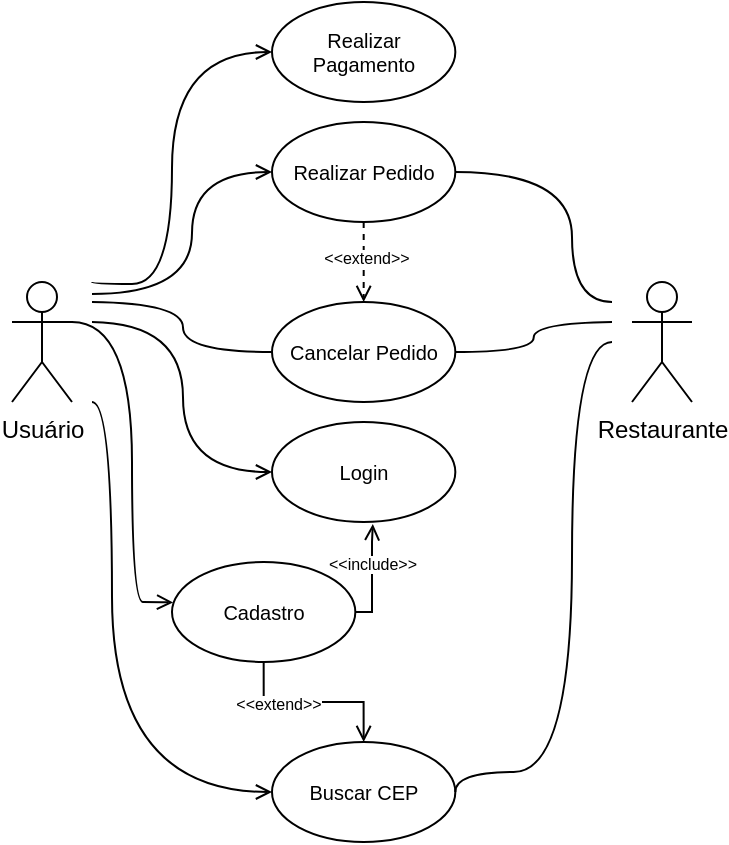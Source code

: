 <mxfile version="24.7.8" pages="3">
  <diagram name="UML - Casos de Uso" id="mm8csl_jOcRZYr-nb4BH">
    <mxGraphModel dx="989" dy="532" grid="1" gridSize="10" guides="1" tooltips="1" connect="1" arrows="1" fold="1" page="1" pageScale="1" pageWidth="827" pageHeight="1169" math="0" shadow="0">
      <root>
        <mxCell id="0" />
        <mxCell id="1" parent="0" />
        <mxCell id="AO2AxKqOb6xZKi05LvQu-4" style="rounded=0;orthogonalLoop=1;jettySize=auto;html=1;entryX=0;entryY=0.5;entryDx=0;entryDy=0;edgeStyle=orthogonalEdgeStyle;curved=1;endArrow=open;endFill=0;" parent="1" target="AO2AxKqOb6xZKi05LvQu-2" edge="1">
          <mxGeometry relative="1" as="geometry">
            <mxPoint x="300" y="186" as="sourcePoint" />
            <Array as="points">
              <mxPoint x="350" y="186" />
              <mxPoint x="350" y="125" />
            </Array>
          </mxGeometry>
        </mxCell>
        <mxCell id="AO2AxKqOb6xZKi05LvQu-8" style="rounded=0;orthogonalLoop=1;jettySize=auto;html=1;entryX=0;entryY=0.5;entryDx=0;entryDy=0;edgeStyle=orthogonalEdgeStyle;curved=1;endArrow=none;endFill=0;" parent="1" target="AO2AxKqOb6xZKi05LvQu-7" edge="1">
          <mxGeometry relative="1" as="geometry">
            <mxPoint x="300" y="190" as="sourcePoint" />
          </mxGeometry>
        </mxCell>
        <mxCell id="AO2AxKqOb6xZKi05LvQu-11" style="rounded=0;orthogonalLoop=1;jettySize=auto;html=1;entryX=0;entryY=0.5;entryDx=0;entryDy=0;edgeStyle=orthogonalEdgeStyle;curved=1;endArrow=open;endFill=0;" parent="1" target="AO2AxKqOb6xZKi05LvQu-10" edge="1">
          <mxGeometry relative="1" as="geometry">
            <mxPoint x="300" y="200" as="sourcePoint" />
          </mxGeometry>
        </mxCell>
        <mxCell id="AO2AxKqOb6xZKi05LvQu-13" style="rounded=0;orthogonalLoop=1;jettySize=auto;html=1;exitX=1;exitY=0.333;exitDx=0;exitDy=0;exitPerimeter=0;entryX=0.006;entryY=0.404;entryDx=0;entryDy=0;edgeStyle=orthogonalEdgeStyle;curved=1;endArrow=open;endFill=0;entryPerimeter=0;" parent="1" source="AO2AxKqOb6xZKi05LvQu-1" target="AO2AxKqOb6xZKi05LvQu-12" edge="1">
          <mxGeometry relative="1" as="geometry">
            <Array as="points">
              <mxPoint x="320" y="200" />
              <mxPoint x="320" y="340" />
              <mxPoint x="331" y="340" />
            </Array>
          </mxGeometry>
        </mxCell>
        <mxCell id="AO2AxKqOb6xZKi05LvQu-15" style="rounded=0;orthogonalLoop=1;jettySize=auto;html=1;entryX=0;entryY=0.5;entryDx=0;entryDy=0;edgeStyle=orthogonalEdgeStyle;curved=1;endArrow=open;endFill=0;" parent="1" target="AO2AxKqOb6xZKi05LvQu-14" edge="1">
          <mxGeometry relative="1" as="geometry">
            <mxPoint x="300" y="180" as="sourcePoint" />
            <Array as="points">
              <mxPoint x="340" y="181" />
              <mxPoint x="340" y="65" />
            </Array>
          </mxGeometry>
        </mxCell>
        <mxCell id="AO2AxKqOb6xZKi05LvQu-17" style="rounded=0;orthogonalLoop=1;jettySize=auto;html=1;entryX=0;entryY=0.5;entryDx=0;entryDy=0;edgeStyle=orthogonalEdgeStyle;curved=1;endArrow=open;endFill=0;" parent="1" target="AO2AxKqOb6xZKi05LvQu-16" edge="1">
          <mxGeometry relative="1" as="geometry">
            <mxPoint x="300" y="240" as="sourcePoint" />
            <Array as="points">
              <mxPoint x="310" y="240" />
              <mxPoint x="310" y="435" />
            </Array>
          </mxGeometry>
        </mxCell>
        <mxCell id="AO2AxKqOb6xZKi05LvQu-1" value="Usuário" style="shape=umlActor;verticalLabelPosition=bottom;verticalAlign=top;html=1;outlineConnect=0;" parent="1" vertex="1">
          <mxGeometry x="260" y="180" width="30" height="60" as="geometry" />
        </mxCell>
        <mxCell id="WFNtDLJA3HC5hCtIoWEX-1" style="edgeStyle=orthogonalEdgeStyle;rounded=0;orthogonalLoop=1;jettySize=auto;html=1;entryX=0.5;entryY=0;entryDx=0;entryDy=0;endArrow=open;endFill=0;dashed=1;" edge="1" parent="1" source="AO2AxKqOb6xZKi05LvQu-2" target="AO2AxKqOb6xZKi05LvQu-7">
          <mxGeometry relative="1" as="geometry" />
        </mxCell>
        <mxCell id="WFNtDLJA3HC5hCtIoWEX-2" value="&amp;lt;&amp;lt;extend&amp;gt;&amp;gt;" style="edgeLabel;html=1;align=center;verticalAlign=middle;resizable=0;points=[];fontSize=8;" vertex="1" connectable="0" parent="WFNtDLJA3HC5hCtIoWEX-1">
          <mxGeometry x="-0.127" y="1" relative="1" as="geometry">
            <mxPoint as="offset" />
          </mxGeometry>
        </mxCell>
        <mxCell id="AO2AxKqOb6xZKi05LvQu-2" value="Realizar Pedido" style="ellipse;whiteSpace=wrap;html=1;fontSize=10;" parent="1" vertex="1">
          <mxGeometry x="390" y="100" width="91.67" height="50" as="geometry" />
        </mxCell>
        <mxCell id="AO2AxKqOb6xZKi05LvQu-3" value="Restaurante" style="shape=umlActor;verticalLabelPosition=bottom;verticalAlign=top;html=1;outlineConnect=0;" parent="1" vertex="1">
          <mxGeometry x="570" y="180" width="30" height="60" as="geometry" />
        </mxCell>
        <mxCell id="AO2AxKqOb6xZKi05LvQu-5" style="rounded=0;orthogonalLoop=1;jettySize=auto;html=1;exitX=1;exitY=0.5;exitDx=0;exitDy=0;endArrow=none;endFill=0;edgeStyle=orthogonalEdgeStyle;curved=1;" parent="1" source="AO2AxKqOb6xZKi05LvQu-2" edge="1">
          <mxGeometry relative="1" as="geometry">
            <mxPoint x="560" y="190" as="targetPoint" />
            <Array as="points">
              <mxPoint x="540" y="125" />
              <mxPoint x="540" y="190" />
            </Array>
          </mxGeometry>
        </mxCell>
        <mxCell id="AO2AxKqOb6xZKi05LvQu-7" value="Cancelar Pedido" style="ellipse;whiteSpace=wrap;html=1;fontSize=10;" parent="1" vertex="1">
          <mxGeometry x="390" y="190" width="91.67" height="50" as="geometry" />
        </mxCell>
        <mxCell id="AO2AxKqOb6xZKi05LvQu-9" style="rounded=0;orthogonalLoop=1;jettySize=auto;html=1;exitX=1;exitY=0.5;exitDx=0;exitDy=0;endArrow=none;endFill=0;edgeStyle=orthogonalEdgeStyle;curved=1;" parent="1" source="AO2AxKqOb6xZKi05LvQu-7" edge="1">
          <mxGeometry relative="1" as="geometry">
            <mxPoint x="560" y="200" as="targetPoint" />
          </mxGeometry>
        </mxCell>
        <mxCell id="AO2AxKqOb6xZKi05LvQu-10" value="Login" style="ellipse;whiteSpace=wrap;html=1;fontSize=10;" parent="1" vertex="1">
          <mxGeometry x="390" y="250" width="91.67" height="50" as="geometry" />
        </mxCell>
        <mxCell id="WFNtDLJA3HC5hCtIoWEX-3" style="edgeStyle=orthogonalEdgeStyle;rounded=0;orthogonalLoop=1;jettySize=auto;html=1;entryX=0.5;entryY=0;entryDx=0;entryDy=0;endArrow=open;endFill=0;" edge="1" parent="1" source="AO2AxKqOb6xZKi05LvQu-12" target="AO2AxKqOb6xZKi05LvQu-16">
          <mxGeometry relative="1" as="geometry" />
        </mxCell>
        <mxCell id="WFNtDLJA3HC5hCtIoWEX-4" value="&amp;lt;&amp;lt;extend&amp;gt;&amp;gt;" style="edgeLabel;html=1;align=center;verticalAlign=middle;resizable=0;points=[];fontSize=8;" vertex="1" connectable="0" parent="WFNtDLJA3HC5hCtIoWEX-3">
          <mxGeometry x="-0.395" y="-1" relative="1" as="geometry">
            <mxPoint as="offset" />
          </mxGeometry>
        </mxCell>
        <mxCell id="AO2AxKqOb6xZKi05LvQu-12" value="Cadastro" style="ellipse;whiteSpace=wrap;html=1;fontSize=10;" parent="1" vertex="1">
          <mxGeometry x="340" y="320" width="91.67" height="50" as="geometry" />
        </mxCell>
        <mxCell id="AO2AxKqOb6xZKi05LvQu-14" value="Realizar Pagamento" style="ellipse;whiteSpace=wrap;html=1;fontSize=10;" parent="1" vertex="1">
          <mxGeometry x="390" y="40" width="91.67" height="50" as="geometry" />
        </mxCell>
        <mxCell id="AO2AxKqOb6xZKi05LvQu-16" value="Buscar CEP" style="ellipse;whiteSpace=wrap;html=1;fontSize=10;" parent="1" vertex="1">
          <mxGeometry x="390" y="410" width="91.67" height="50" as="geometry" />
        </mxCell>
        <mxCell id="AO2AxKqOb6xZKi05LvQu-18" style="rounded=0;orthogonalLoop=1;jettySize=auto;html=1;exitX=1;exitY=0.5;exitDx=0;exitDy=0;endArrow=none;endFill=0;edgeStyle=orthogonalEdgeStyle;curved=1;" parent="1" source="AO2AxKqOb6xZKi05LvQu-16" edge="1">
          <mxGeometry relative="1" as="geometry">
            <mxPoint x="560" y="210" as="targetPoint" />
            <Array as="points">
              <mxPoint x="540" y="425" />
              <mxPoint x="540" y="210" />
            </Array>
          </mxGeometry>
        </mxCell>
        <mxCell id="WFNtDLJA3HC5hCtIoWEX-5" style="edgeStyle=orthogonalEdgeStyle;rounded=0;orthogonalLoop=1;jettySize=auto;html=1;entryX=0.55;entryY=1.02;entryDx=0;entryDy=0;entryPerimeter=0;exitX=1;exitY=0.5;exitDx=0;exitDy=0;endArrow=open;endFill=0;" edge="1" parent="1" source="AO2AxKqOb6xZKi05LvQu-12" target="AO2AxKqOb6xZKi05LvQu-10">
          <mxGeometry relative="1" as="geometry">
            <Array as="points">
              <mxPoint x="440" y="345" />
              <mxPoint x="440" y="310" />
              <mxPoint x="440" y="310" />
            </Array>
          </mxGeometry>
        </mxCell>
        <mxCell id="WFNtDLJA3HC5hCtIoWEX-6" value="&amp;lt;&amp;lt;include&amp;gt;&amp;gt;" style="edgeLabel;html=1;align=center;verticalAlign=middle;resizable=0;points=[];fontSize=8;" vertex="1" connectable="0" parent="WFNtDLJA3HC5hCtIoWEX-5">
          <mxGeometry x="0.14" relative="1" as="geometry">
            <mxPoint y="-3" as="offset" />
          </mxGeometry>
        </mxCell>
      </root>
    </mxGraphModel>
  </diagram>
  <diagram id="N0kGdqxevs9-UsoWOtHk" name="UML - Classe">
    <mxGraphModel dx="1500" dy="796" grid="1" gridSize="10" guides="1" tooltips="1" connect="1" arrows="1" fold="1" page="0" pageScale="1" pageWidth="827" pageHeight="1169" math="0" shadow="0">
      <root>
        <mxCell id="0" />
        <mxCell id="1" parent="0" />
        <mxCell id="QP5b6zn-IpImXBu_HWyj-1" value="Order" style="swimlane;fontStyle=1;align=center;verticalAlign=top;childLayout=stackLayout;horizontal=1;startSize=26;horizontalStack=0;resizeParent=1;resizeParentMax=0;resizeLast=0;collapsible=1;marginBottom=0;whiteSpace=wrap;html=1;rounded=1;" parent="1" vertex="1">
          <mxGeometry x="470" y="600" width="160" height="196" as="geometry" />
        </mxCell>
        <mxCell id="QP5b6zn-IpImXBu_HWyj-2" value="-codeNumber" style="text;strokeColor=none;fillColor=none;align=left;verticalAlign=top;spacingLeft=4;spacingRight=4;overflow=hidden;rotatable=0;points=[[0,0.5],[1,0.5]];portConstraint=eastwest;whiteSpace=wrap;html=1;rounded=1;" parent="QP5b6zn-IpImXBu_HWyj-1" vertex="1">
          <mxGeometry y="26" width="160" height="26" as="geometry" />
        </mxCell>
        <mxCell id="QP5b6zn-IpImXBu_HWyj-5" value="-date" style="text;strokeColor=none;fillColor=none;align=left;verticalAlign=top;spacingLeft=4;spacingRight=4;overflow=hidden;rotatable=0;points=[[0,0.5],[1,0.5]];portConstraint=eastwest;whiteSpace=wrap;html=1;rounded=1;" parent="QP5b6zn-IpImXBu_HWyj-1" vertex="1">
          <mxGeometry y="52" width="160" height="26" as="geometry" />
        </mxCell>
        <mxCell id="QP5b6zn-IpImXBu_HWyj-26" value="-status" style="text;strokeColor=none;fillColor=none;align=left;verticalAlign=top;spacingLeft=4;spacingRight=4;overflow=hidden;rotatable=0;points=[[0,0.5],[1,0.5]];portConstraint=eastwest;whiteSpace=wrap;html=1;rounded=1;" parent="QP5b6zn-IpImXBu_HWyj-1" vertex="1">
          <mxGeometry y="78" width="160" height="26" as="geometry" />
        </mxCell>
        <mxCell id="QP5b6zn-IpImXBu_HWyj-3" value="" style="line;strokeWidth=1;fillColor=none;align=left;verticalAlign=middle;spacingTop=-1;spacingLeft=3;spacingRight=3;rotatable=0;labelPosition=right;points=[];portConstraint=eastwest;strokeColor=inherit;rounded=1;" parent="QP5b6zn-IpImXBu_HWyj-1" vertex="1">
          <mxGeometry y="104" width="160" height="8" as="geometry" />
        </mxCell>
        <mxCell id="QP5b6zn-IpImXBu_HWyj-4" value="+ Register()" style="text;strokeColor=none;fillColor=none;align=left;verticalAlign=top;spacingLeft=4;spacingRight=4;overflow=hidden;rotatable=0;points=[[0,0.5],[1,0.5]];portConstraint=eastwest;whiteSpace=wrap;html=1;rounded=1;" parent="QP5b6zn-IpImXBu_HWyj-1" vertex="1">
          <mxGeometry y="112" width="160" height="24" as="geometry" />
        </mxCell>
        <mxCell id="QP5b6zn-IpImXBu_HWyj-7" value="+ Cancel()" style="text;strokeColor=none;fillColor=none;align=left;verticalAlign=top;spacingLeft=4;spacingRight=4;overflow=hidden;rotatable=0;points=[[0,0.5],[1,0.5]];portConstraint=eastwest;whiteSpace=wrap;html=1;rounded=1;" parent="QP5b6zn-IpImXBu_HWyj-1" vertex="1">
          <mxGeometry y="136" width="160" height="30" as="geometry" />
        </mxCell>
        <mxCell id="QP5b6zn-IpImXBu_HWyj-27" value="+ Status()" style="text;strokeColor=none;fillColor=none;align=left;verticalAlign=top;spacingLeft=4;spacingRight=4;overflow=hidden;rotatable=0;points=[[0,0.5],[1,0.5]];portConstraint=eastwest;whiteSpace=wrap;html=1;rounded=1;" parent="QP5b6zn-IpImXBu_HWyj-1" vertex="1">
          <mxGeometry y="166" width="160" height="30" as="geometry" />
        </mxCell>
        <mxCell id="QP5b6zn-IpImXBu_HWyj-8" value="User" style="swimlane;fontStyle=1;align=center;verticalAlign=top;childLayout=stackLayout;horizontal=1;startSize=26;horizontalStack=0;resizeParent=1;resizeParentMax=0;resizeLast=0;collapsible=1;marginBottom=0;whiteSpace=wrap;html=1;rounded=1;" parent="1" vertex="1">
          <mxGeometry x="460" y="376" width="160" height="138" as="geometry" />
        </mxCell>
        <mxCell id="QP5b6zn-IpImXBu_HWyj-9" value="-email" style="text;strokeColor=none;fillColor=none;align=left;verticalAlign=top;spacingLeft=4;spacingRight=4;overflow=hidden;rotatable=0;points=[[0,0.5],[1,0.5]];portConstraint=eastwest;whiteSpace=wrap;html=1;rounded=1;" parent="QP5b6zn-IpImXBu_HWyj-8" vertex="1">
          <mxGeometry y="26" width="160" height="26" as="geometry" />
        </mxCell>
        <mxCell id="QP5b6zn-IpImXBu_HWyj-12" value="-password" style="text;strokeColor=none;fillColor=none;align=left;verticalAlign=top;spacingLeft=4;spacingRight=4;overflow=hidden;rotatable=0;points=[[0,0.5],[1,0.5]];portConstraint=eastwest;whiteSpace=wrap;html=1;rounded=1;" parent="QP5b6zn-IpImXBu_HWyj-8" vertex="1">
          <mxGeometry y="52" width="160" height="26" as="geometry" />
        </mxCell>
        <mxCell id="QP5b6zn-IpImXBu_HWyj-10" value="" style="line;strokeWidth=1;fillColor=none;align=left;verticalAlign=middle;spacingTop=-1;spacingLeft=3;spacingRight=3;rotatable=0;labelPosition=right;points=[];portConstraint=eastwest;strokeColor=inherit;rounded=1;" parent="QP5b6zn-IpImXBu_HWyj-8" vertex="1">
          <mxGeometry y="78" width="160" height="8" as="geometry" />
        </mxCell>
        <mxCell id="QP5b6zn-IpImXBu_HWyj-11" value="+ AddUser()" style="text;strokeColor=none;fillColor=none;align=left;verticalAlign=top;spacingLeft=4;spacingRight=4;overflow=hidden;rotatable=0;points=[[0,0.5],[1,0.5]];portConstraint=eastwest;whiteSpace=wrap;html=1;rounded=1;" parent="QP5b6zn-IpImXBu_HWyj-8" vertex="1">
          <mxGeometry y="86" width="160" height="26" as="geometry" />
        </mxCell>
        <mxCell id="QP5b6zn-IpImXBu_HWyj-23" value="+ RemoveUser()" style="text;strokeColor=none;fillColor=none;align=left;verticalAlign=top;spacingLeft=4;spacingRight=4;overflow=hidden;rotatable=0;points=[[0,0.5],[1,0.5]];portConstraint=eastwest;whiteSpace=wrap;html=1;rounded=1;" parent="QP5b6zn-IpImXBu_HWyj-8" vertex="1">
          <mxGeometry y="112" width="160" height="26" as="geometry" />
        </mxCell>
        <mxCell id="QP5b6zn-IpImXBu_HWyj-13" style="edgeStyle=orthogonalEdgeStyle;rounded=1;orthogonalLoop=1;jettySize=auto;html=1;entryX=0;entryY=0.5;entryDx=0;entryDy=0;endArrow=none;endFill=0;exitX=0.507;exitY=1.02;exitDx=0;exitDy=0;exitPerimeter=0;" parent="1" source="RQ-brLiYPZyt5B6VpKAW-10" target="QP5b6zn-IpImXBu_HWyj-26" edge="1">
          <mxGeometry relative="1" as="geometry">
            <mxPoint x="240" y="710" as="sourcePoint" />
            <Array as="points">
              <mxPoint x="351" y="691" />
            </Array>
          </mxGeometry>
        </mxCell>
        <mxCell id="QP5b6zn-IpImXBu_HWyj-14" value="*" style="text;html=1;align=center;verticalAlign=middle;resizable=0;points=[];autosize=1;strokeColor=none;fillColor=none;rounded=1;" parent="1" vertex="1">
          <mxGeometry x="446" y="669" width="30" height="30" as="geometry" />
        </mxCell>
        <mxCell id="QP5b6zn-IpImXBu_HWyj-15" value="1" style="text;html=1;align=center;verticalAlign=middle;resizable=0;points=[];autosize=1;strokeColor=none;fillColor=none;rounded=1;" parent="1" vertex="1">
          <mxGeometry x="330" y="644" width="30" height="30" as="geometry" />
        </mxCell>
        <mxCell id="QP5b6zn-IpImXBu_HWyj-16" value="Payment" style="swimlane;fontStyle=1;align=center;verticalAlign=top;childLayout=stackLayout;horizontal=1;startSize=26;horizontalStack=0;resizeParent=1;resizeParentMax=0;resizeLast=0;collapsible=1;marginBottom=0;whiteSpace=wrap;html=1;rounded=1;" parent="1" vertex="1">
          <mxGeometry x="719" y="600" width="160" height="164" as="geometry" />
        </mxCell>
        <mxCell id="QP5b6zn-IpImXBu_HWyj-17" value="-purchaseDate" style="text;strokeColor=none;fillColor=none;align=left;verticalAlign=top;spacingLeft=4;spacingRight=4;overflow=hidden;rotatable=0;points=[[0,0.5],[1,0.5]];portConstraint=eastwest;whiteSpace=wrap;html=1;rounded=1;" parent="QP5b6zn-IpImXBu_HWyj-16" vertex="1">
          <mxGeometry y="26" width="160" height="26" as="geometry" />
        </mxCell>
        <mxCell id="QP5b6zn-IpImXBu_HWyj-22" value="-value" style="text;strokeColor=none;fillColor=none;align=left;verticalAlign=top;spacingLeft=4;spacingRight=4;overflow=hidden;rotatable=0;points=[[0,0.5],[1,0.5]];portConstraint=eastwest;whiteSpace=wrap;html=1;rounded=1;" parent="QP5b6zn-IpImXBu_HWyj-16" vertex="1">
          <mxGeometry y="52" width="160" height="26" as="geometry" />
        </mxCell>
        <mxCell id="QP5b6zn-IpImXBu_HWyj-21" value="-status" style="text;strokeColor=none;fillColor=none;align=left;verticalAlign=top;spacingLeft=4;spacingRight=4;overflow=hidden;rotatable=0;points=[[0,0.5],[1,0.5]];portConstraint=eastwest;whiteSpace=wrap;html=1;rounded=1;" parent="QP5b6zn-IpImXBu_HWyj-16" vertex="1">
          <mxGeometry y="78" width="160" height="26" as="geometry" />
        </mxCell>
        <mxCell id="QP5b6zn-IpImXBu_HWyj-18" value="" style="line;strokeWidth=1;fillColor=none;align=left;verticalAlign=middle;spacingTop=-1;spacingLeft=3;spacingRight=3;rotatable=0;labelPosition=right;points=[];portConstraint=eastwest;strokeColor=inherit;rounded=1;" parent="QP5b6zn-IpImXBu_HWyj-16" vertex="1">
          <mxGeometry y="104" width="160" height="8" as="geometry" />
        </mxCell>
        <mxCell id="QP5b6zn-IpImXBu_HWyj-19" value="+ RegisterNew()" style="text;strokeColor=none;fillColor=none;align=left;verticalAlign=top;spacingLeft=4;spacingRight=4;overflow=hidden;rotatable=0;points=[[0,0.5],[1,0.5]];portConstraint=eastwest;whiteSpace=wrap;html=1;rounded=1;" parent="QP5b6zn-IpImXBu_HWyj-16" vertex="1">
          <mxGeometry y="112" width="160" height="26" as="geometry" />
        </mxCell>
        <mxCell id="QP5b6zn-IpImXBu_HWyj-24" value="+ ChangeStatus()" style="text;strokeColor=none;fillColor=none;align=left;verticalAlign=top;spacingLeft=4;spacingRight=4;overflow=hidden;rotatable=0;points=[[0,0.5],[1,0.5]];portConstraint=eastwest;whiteSpace=wrap;html=1;rounded=1;" parent="QP5b6zn-IpImXBu_HWyj-16" vertex="1">
          <mxGeometry y="138" width="160" height="26" as="geometry" />
        </mxCell>
        <mxCell id="QP5b6zn-IpImXBu_HWyj-28" value="Client" style="swimlane;fontStyle=1;align=center;verticalAlign=top;childLayout=stackLayout;horizontal=1;startSize=26;horizontalStack=0;resizeParent=1;resizeParentMax=0;resizeLast=0;collapsible=1;marginBottom=0;whiteSpace=wrap;html=1;rounded=1;" parent="1" vertex="1">
          <mxGeometry x="270" y="514" width="160" height="138" as="geometry" />
        </mxCell>
        <mxCell id="QP5b6zn-IpImXBu_HWyj-29" value="-cep" style="text;strokeColor=none;fillColor=none;align=left;verticalAlign=top;spacingLeft=4;spacingRight=4;overflow=hidden;rotatable=0;points=[[0,0.5],[1,0.5]];portConstraint=eastwest;whiteSpace=wrap;html=1;rounded=1;" parent="QP5b6zn-IpImXBu_HWyj-28" vertex="1">
          <mxGeometry y="26" width="160" height="26" as="geometry" />
        </mxCell>
        <mxCell id="QP5b6zn-IpImXBu_HWyj-31" value="" style="line;strokeWidth=1;fillColor=none;align=left;verticalAlign=middle;spacingTop=-1;spacingLeft=3;spacingRight=3;rotatable=0;labelPosition=right;points=[];portConstraint=eastwest;strokeColor=inherit;rounded=1;" parent="QP5b6zn-IpImXBu_HWyj-28" vertex="1">
          <mxGeometry y="52" width="160" height="8" as="geometry" />
        </mxCell>
        <mxCell id="QP5b6zn-IpImXBu_HWyj-33" value="+ RemoveClient()" style="text;strokeColor=none;fillColor=none;align=left;verticalAlign=top;spacingLeft=4;spacingRight=4;overflow=hidden;rotatable=0;points=[[0,0.5],[1,0.5]];portConstraint=eastwest;whiteSpace=wrap;html=1;rounded=1;" parent="QP5b6zn-IpImXBu_HWyj-28" vertex="1">
          <mxGeometry y="60" width="160" height="26" as="geometry" />
        </mxCell>
        <mxCell id="RQ-brLiYPZyt5B6VpKAW-9" value="+Login()" style="text;strokeColor=none;fillColor=none;align=left;verticalAlign=top;spacingLeft=4;spacingRight=4;overflow=hidden;rotatable=0;points=[[0,0.5],[1,0.5]];portConstraint=eastwest;whiteSpace=wrap;html=1;rounded=1;" parent="QP5b6zn-IpImXBu_HWyj-28" vertex="1">
          <mxGeometry y="86" width="160" height="26" as="geometry" />
        </mxCell>
        <mxCell id="RQ-brLiYPZyt5B6VpKAW-10" value="+Register()" style="text;strokeColor=none;fillColor=none;align=left;verticalAlign=top;spacingLeft=4;spacingRight=4;overflow=hidden;rotatable=0;points=[[0,0.5],[1,0.5]];portConstraint=eastwest;whiteSpace=wrap;html=1;rounded=1;" parent="QP5b6zn-IpImXBu_HWyj-28" vertex="1">
          <mxGeometry y="112" width="160" height="26" as="geometry" />
        </mxCell>
        <mxCell id="QP5b6zn-IpImXBu_HWyj-34" style="edgeStyle=orthogonalEdgeStyle;rounded=1;orthogonalLoop=1;jettySize=auto;html=1;entryX=0;entryY=0.75;entryDx=0;entryDy=0;entryPerimeter=0;exitX=0.5;exitY=0;exitDx=0;exitDy=0;endArrow=none;endFill=0;" parent="1" source="QP5b6zn-IpImXBu_HWyj-28" target="QP5b6zn-IpImXBu_HWyj-10" edge="1">
          <mxGeometry relative="1" as="geometry" />
        </mxCell>
        <mxCell id="QP5b6zn-IpImXBu_HWyj-36" value="1" style="text;html=1;align=center;verticalAlign=middle;resizable=0;points=[];autosize=1;strokeColor=none;fillColor=none;rounded=1;" parent="1" vertex="1">
          <mxGeometry x="431" y="434" width="30" height="30" as="geometry" />
        </mxCell>
        <mxCell id="QP5b6zn-IpImXBu_HWyj-37" value="1" style="text;html=1;align=center;verticalAlign=middle;resizable=0;points=[];autosize=1;strokeColor=none;fillColor=none;rounded=1;" parent="1" vertex="1">
          <mxGeometry x="345" y="490" width="30" height="30" as="geometry" />
        </mxCell>
        <mxCell id="QP5b6zn-IpImXBu_HWyj-38" value="EstablishmentAdmin" style="swimlane;fontStyle=1;align=center;verticalAlign=top;childLayout=stackLayout;horizontal=1;startSize=26;horizontalStack=0;resizeParent=1;resizeParentMax=0;resizeLast=0;collapsible=1;marginBottom=0;whiteSpace=wrap;html=1;rounded=1;" parent="1" vertex="1">
          <mxGeometry x="271" y="280" width="160" height="86" as="geometry" />
        </mxCell>
        <mxCell id="QP5b6zn-IpImXBu_HWyj-39" value="-cpf" style="text;strokeColor=none;fillColor=none;align=left;verticalAlign=top;spacingLeft=4;spacingRight=4;overflow=hidden;rotatable=0;points=[[0,0.5],[1,0.5]];portConstraint=eastwest;whiteSpace=wrap;html=1;rounded=1;" parent="QP5b6zn-IpImXBu_HWyj-38" vertex="1">
          <mxGeometry y="26" width="160" height="26" as="geometry" />
        </mxCell>
        <mxCell id="QP5b6zn-IpImXBu_HWyj-40" value="" style="line;strokeWidth=1;fillColor=none;align=left;verticalAlign=middle;spacingTop=-1;spacingLeft=3;spacingRight=3;rotatable=0;labelPosition=right;points=[];portConstraint=eastwest;strokeColor=inherit;rounded=1;" parent="QP5b6zn-IpImXBu_HWyj-38" vertex="1">
          <mxGeometry y="52" width="160" height="8" as="geometry" />
        </mxCell>
        <mxCell id="QP5b6zn-IpImXBu_HWyj-41" value="+&amp;nbsp;" style="text;strokeColor=none;fillColor=none;align=left;verticalAlign=top;spacingLeft=4;spacingRight=4;overflow=hidden;rotatable=0;points=[[0,0.5],[1,0.5]];portConstraint=eastwest;whiteSpace=wrap;html=1;rounded=1;" parent="QP5b6zn-IpImXBu_HWyj-38" vertex="1">
          <mxGeometry y="60" width="160" height="26" as="geometry" />
        </mxCell>
        <mxCell id="RQ-brLiYPZyt5B6VpKAW-1" style="edgeStyle=orthogonalEdgeStyle;rounded=1;orthogonalLoop=1;jettySize=auto;html=1;entryX=0.5;entryY=0;entryDx=0;entryDy=0;endArrow=none;endFill=0;" parent="1" source="QP5b6zn-IpImXBu_HWyj-42" target="QP5b6zn-IpImXBu_HWyj-16" edge="1">
          <mxGeometry relative="1" as="geometry" />
        </mxCell>
        <mxCell id="QP5b6zn-IpImXBu_HWyj-42" value="Establishment" style="swimlane;fontStyle=1;align=center;verticalAlign=top;childLayout=stackLayout;horizontal=1;startSize=26;horizontalStack=0;resizeParent=1;resizeParentMax=0;resizeLast=0;collapsible=1;marginBottom=0;whiteSpace=wrap;html=1;rounded=1;" parent="1" vertex="1">
          <mxGeometry x="460" y="80" width="160" height="138" as="geometry" />
        </mxCell>
        <mxCell id="QP5b6zn-IpImXBu_HWyj-43" value="-name" style="text;strokeColor=none;fillColor=none;align=left;verticalAlign=top;spacingLeft=4;spacingRight=4;overflow=hidden;rotatable=0;points=[[0,0.5],[1,0.5]];portConstraint=eastwest;whiteSpace=wrap;html=1;rounded=1;" parent="QP5b6zn-IpImXBu_HWyj-42" vertex="1">
          <mxGeometry y="26" width="160" height="26" as="geometry" />
        </mxCell>
        <mxCell id="QP5b6zn-IpImXBu_HWyj-56" value="-cnpj" style="text;strokeColor=none;fillColor=none;align=left;verticalAlign=top;spacingLeft=4;spacingRight=4;overflow=hidden;rotatable=0;points=[[0,0.5],[1,0.5]];portConstraint=eastwest;whiteSpace=wrap;html=1;rounded=1;" parent="QP5b6zn-IpImXBu_HWyj-42" vertex="1">
          <mxGeometry y="52" width="160" height="26" as="geometry" />
        </mxCell>
        <mxCell id="LdBjne6EEf0XuPKRY0sx-2" value="-cep" style="text;strokeColor=none;fillColor=none;align=left;verticalAlign=top;spacingLeft=4;spacingRight=4;overflow=hidden;rotatable=0;points=[[0,0.5],[1,0.5]];portConstraint=eastwest;whiteSpace=wrap;html=1;rounded=1;" parent="QP5b6zn-IpImXBu_HWyj-42" vertex="1">
          <mxGeometry y="78" width="160" height="26" as="geometry" />
        </mxCell>
        <mxCell id="QP5b6zn-IpImXBu_HWyj-44" value="" style="line;strokeWidth=1;fillColor=none;align=left;verticalAlign=middle;spacingTop=-1;spacingLeft=3;spacingRight=3;rotatable=0;labelPosition=right;points=[];portConstraint=eastwest;strokeColor=inherit;rounded=1;" parent="QP5b6zn-IpImXBu_HWyj-42" vertex="1">
          <mxGeometry y="104" width="160" height="8" as="geometry" />
        </mxCell>
        <mxCell id="QP5b6zn-IpImXBu_HWyj-45" value="+&amp;nbsp;" style="text;strokeColor=none;fillColor=none;align=left;verticalAlign=top;spacingLeft=4;spacingRight=4;overflow=hidden;rotatable=0;points=[[0,0.5],[1,0.5]];portConstraint=eastwest;whiteSpace=wrap;html=1;rounded=1;" parent="QP5b6zn-IpImXBu_HWyj-42" vertex="1">
          <mxGeometry y="112" width="160" height="26" as="geometry" />
        </mxCell>
        <mxCell id="QP5b6zn-IpImXBu_HWyj-49" style="edgeStyle=orthogonalEdgeStyle;rounded=1;orthogonalLoop=1;jettySize=auto;html=1;entryX=0;entryY=0.25;entryDx=0;entryDy=0;exitX=0.49;exitY=0.977;exitDx=0;exitDy=0;exitPerimeter=0;endArrow=none;endFill=0;" parent="1" source="QP5b6zn-IpImXBu_HWyj-41" target="QP5b6zn-IpImXBu_HWyj-8" edge="1">
          <mxGeometry relative="1" as="geometry" />
        </mxCell>
        <mxCell id="QP5b6zn-IpImXBu_HWyj-50" value="1" style="text;html=1;align=center;verticalAlign=middle;resizable=0;points=[];autosize=1;strokeColor=none;fillColor=none;rounded=1;" parent="1" vertex="1">
          <mxGeometry x="435" y="388" width="30" height="30" as="geometry" />
        </mxCell>
        <mxCell id="QP5b6zn-IpImXBu_HWyj-51" value="1" style="text;html=1;align=center;verticalAlign=middle;resizable=0;points=[];autosize=1;strokeColor=none;fillColor=none;rounded=1;" parent="1" vertex="1">
          <mxGeometry x="342" y="360" width="30" height="30" as="geometry" />
        </mxCell>
        <mxCell id="QP5b6zn-IpImXBu_HWyj-53" style="edgeStyle=orthogonalEdgeStyle;rounded=1;orthogonalLoop=1;jettySize=auto;html=1;entryX=0;entryY=0.5;entryDx=0;entryDy=0;exitX=0.5;exitY=0;exitDx=0;exitDy=0;endArrow=none;endFill=0;" parent="1" source="QP5b6zn-IpImXBu_HWyj-38" target="QP5b6zn-IpImXBu_HWyj-56" edge="1">
          <mxGeometry relative="1" as="geometry">
            <mxPoint x="430" y="319" as="sourcePoint" />
            <mxPoint x="529.72" y="208.522" as="targetPoint" />
            <Array as="points">
              <mxPoint x="350" y="280" />
              <mxPoint x="350" y="145" />
            </Array>
          </mxGeometry>
        </mxCell>
        <mxCell id="QP5b6zn-IpImXBu_HWyj-54" value="1" style="text;html=1;align=center;verticalAlign=middle;resizable=0;points=[];autosize=1;strokeColor=none;fillColor=none;rounded=1;" parent="1" vertex="1">
          <mxGeometry x="343" y="256" width="30" height="30" as="geometry" />
        </mxCell>
        <mxCell id="QP5b6zn-IpImXBu_HWyj-55" value="N" style="text;html=1;align=center;verticalAlign=middle;resizable=0;points=[];autosize=1;strokeColor=none;fillColor=none;rounded=1;" parent="1" vertex="1">
          <mxGeometry x="435" y="122" width="30" height="30" as="geometry" />
        </mxCell>
        <mxCell id="QP5b6zn-IpImXBu_HWyj-59" style="edgeStyle=orthogonalEdgeStyle;rounded=1;orthogonalLoop=1;jettySize=auto;html=1;endArrow=none;endFill=0;" parent="1" source="QP5b6zn-IpImXBu_HWyj-1" edge="1">
          <mxGeometry relative="1" as="geometry">
            <mxPoint x="720" y="650" as="targetPoint" />
            <Array as="points">
              <mxPoint x="675" y="698" />
              <mxPoint x="675" y="650" />
              <mxPoint x="720" y="650" />
            </Array>
          </mxGeometry>
        </mxCell>
        <mxCell id="QP5b6zn-IpImXBu_HWyj-60" value="1" style="text;html=1;align=center;verticalAlign=middle;resizable=0;points=[];autosize=1;strokeColor=none;fillColor=none;rounded=1;" parent="1" vertex="1">
          <mxGeometry x="620" y="674" width="30" height="30" as="geometry" />
        </mxCell>
        <mxCell id="QP5b6zn-IpImXBu_HWyj-61" value="1" style="text;html=1;align=center;verticalAlign=middle;resizable=0;points=[];autosize=1;strokeColor=none;fillColor=none;rounded=1;" parent="1" vertex="1">
          <mxGeometry x="695" y="627" width="30" height="30" as="geometry" />
        </mxCell>
        <mxCell id="RQ-brLiYPZyt5B6VpKAW-3" value="N" style="text;html=1;align=center;verticalAlign=middle;resizable=0;points=[];autosize=1;strokeColor=none;fillColor=none;rounded=1;" parent="1" vertex="1">
          <mxGeometry x="795" y="572" width="30" height="30" as="geometry" />
        </mxCell>
        <mxCell id="RQ-brLiYPZyt5B6VpKAW-4" value="1" style="text;html=1;align=center;verticalAlign=middle;resizable=0;points=[];autosize=1;strokeColor=none;fillColor=none;rounded=1;" parent="1" vertex="1">
          <mxGeometry x="614" y="128" width="30" height="30" as="geometry" />
        </mxCell>
      </root>
    </mxGraphModel>
  </diagram>
  <diagram id="F_WSPb0hM7KOEPY-JOml" name="Diagramas">
    <mxGraphModel dx="1668" dy="928" grid="1" gridSize="10" guides="1" tooltips="1" connect="1" arrows="1" fold="1" page="0" pageScale="1" pageWidth="827" pageHeight="1169" math="0" shadow="0">
      <root>
        <mxCell id="0" />
        <mxCell id="1" parent="0" />
        <mxCell id="GDoj00g1DGCXsHXV1KNp-1" value="MER (Modelo Entidade Relacionamento)" style="text;html=1;align=center;verticalAlign=middle;resizable=0;points=[];autosize=1;strokeColor=none;fillColor=none;fontSize=20;fontStyle=1;rounded=1;" parent="1" vertex="1">
          <mxGeometry x="333" y="180" width="390" height="40" as="geometry" />
        </mxCell>
        <mxCell id="Do9o0LYqxAp4ncPCpIDP-3" style="edgeStyle=orthogonalEdgeStyle;rounded=1;orthogonalLoop=1;jettySize=auto;html=1;entryX=0.5;entryY=0;entryDx=0;entryDy=0;endArrow=none;endFill=0;" parent="1" source="ZmOcPCDy8d1Q8E4F5KBO-1" target="Do9o0LYqxAp4ncPCpIDP-2" edge="1">
          <mxGeometry relative="1" as="geometry">
            <Array as="points">
              <mxPoint x="377" y="330" />
              <mxPoint x="307" y="330" />
            </Array>
          </mxGeometry>
        </mxCell>
        <mxCell id="Do9o0LYqxAp4ncPCpIDP-6" style="edgeStyle=orthogonalEdgeStyle;rounded=1;orthogonalLoop=1;jettySize=auto;html=1;entryX=0.5;entryY=0;entryDx=0;entryDy=0;endArrow=none;endFill=0;" parent="1" source="ZmOcPCDy8d1Q8E4F5KBO-1" target="Do9o0LYqxAp4ncPCpIDP-5" edge="1">
          <mxGeometry relative="1" as="geometry">
            <Array as="points">
              <mxPoint x="407" y="330" />
              <mxPoint x="471" y="330" />
            </Array>
          </mxGeometry>
        </mxCell>
        <mxCell id="ZmOcPCDy8d1Q8E4F5KBO-1" value="User" style="rounded=1;whiteSpace=wrap;html=1;" parent="1" vertex="1">
          <mxGeometry x="351" y="270" width="80" height="40" as="geometry" />
        </mxCell>
        <mxCell id="h_1FOw3z8PVATZ-N6gUg-1" value="EstablishmentAdmin" style="rounded=1;whiteSpace=wrap;html=1;" parent="1" vertex="1">
          <mxGeometry x="244" y="460" width="126" height="40" as="geometry" />
        </mxCell>
        <mxCell id="Do9o0LYqxAp4ncPCpIDP-22" style="edgeStyle=orthogonalEdgeStyle;rounded=1;orthogonalLoop=1;jettySize=auto;html=1;entryX=0.5;entryY=0;entryDx=0;entryDy=0;endArrow=none;endFill=0;" parent="1" source="h_1FOw3z8PVATZ-N6gUg-2" target="Do9o0LYqxAp4ncPCpIDP-13" edge="1">
          <mxGeometry relative="1" as="geometry" />
        </mxCell>
        <mxCell id="h_1FOw3z8PVATZ-N6gUg-2" value="Client" style="rounded=1;whiteSpace=wrap;html=1;" parent="1" vertex="1">
          <mxGeometry x="408" y="460" width="126" height="40" as="geometry" />
        </mxCell>
        <mxCell id="Do9o0LYqxAp4ncPCpIDP-17" style="edgeStyle=orthogonalEdgeStyle;rounded=1;orthogonalLoop=1;jettySize=auto;html=1;entryX=0.5;entryY=0;entryDx=0;entryDy=0;endArrow=none;endFill=0;" parent="1" source="VHyXSaee4nn2C6cWrK1--2" target="Do9o0LYqxAp4ncPCpIDP-16" edge="1">
          <mxGeometry relative="1" as="geometry" />
        </mxCell>
        <mxCell id="Do9o0LYqxAp4ncPCpIDP-26" style="edgeStyle=orthogonalEdgeStyle;rounded=1;orthogonalLoop=1;jettySize=auto;html=1;entryX=0;entryY=0.5;entryDx=0;entryDy=0;endArrow=none;endFill=0;" parent="1" source="VHyXSaee4nn2C6cWrK1--2" target="Do9o0LYqxAp4ncPCpIDP-23" edge="1">
          <mxGeometry relative="1" as="geometry" />
        </mxCell>
        <mxCell id="VHyXSaee4nn2C6cWrK1--2" value="Order" style="rounded=1;whiteSpace=wrap;html=1;" parent="1" vertex="1">
          <mxGeometry x="536" y="550" width="80" height="40" as="geometry" />
        </mxCell>
        <mxCell id="VHyXSaee4nn2C6cWrK1--3" value="Payment" style="rounded=1;whiteSpace=wrap;html=1;" parent="1" vertex="1">
          <mxGeometry x="536" y="700" width="80" height="40" as="geometry" />
        </mxCell>
        <mxCell id="Do9o0LYqxAp4ncPCpIDP-24" style="edgeStyle=orthogonalEdgeStyle;rounded=1;orthogonalLoop=1;jettySize=auto;html=1;entryX=1;entryY=0.5;entryDx=0;entryDy=0;endArrow=none;endFill=0;" parent="1" source="Do9o0LYqxAp4ncPCpIDP-1" target="Do9o0LYqxAp4ncPCpIDP-23" edge="1">
          <mxGeometry relative="1" as="geometry" />
        </mxCell>
        <mxCell id="Do9o0LYqxAp4ncPCpIDP-1" value="Establishment" style="rounded=1;whiteSpace=wrap;html=1;" parent="1" vertex="1">
          <mxGeometry x="760" y="550" width="90" height="40" as="geometry" />
        </mxCell>
        <mxCell id="Do9o0LYqxAp4ncPCpIDP-4" style="edgeStyle=orthogonalEdgeStyle;rounded=1;orthogonalLoop=1;jettySize=auto;html=1;entryX=0.5;entryY=0;entryDx=0;entryDy=0;endArrow=none;endFill=0;" parent="1" source="Do9o0LYqxAp4ncPCpIDP-2" target="h_1FOw3z8PVATZ-N6gUg-1" edge="1">
          <mxGeometry relative="1" as="geometry" />
        </mxCell>
        <mxCell id="Do9o0LYqxAp4ncPCpIDP-2" value="possui" style="rhombus;whiteSpace=wrap;html=1;rounded=1;" parent="1" vertex="1">
          <mxGeometry x="277" y="360" width="60" height="60" as="geometry" />
        </mxCell>
        <mxCell id="Do9o0LYqxAp4ncPCpIDP-7" style="edgeStyle=orthogonalEdgeStyle;rounded=1;orthogonalLoop=1;jettySize=auto;html=1;entryX=0.5;entryY=0;entryDx=0;entryDy=0;endArrow=none;endFill=0;" parent="1" source="Do9o0LYqxAp4ncPCpIDP-5" target="h_1FOw3z8PVATZ-N6gUg-2" edge="1">
          <mxGeometry relative="1" as="geometry" />
        </mxCell>
        <mxCell id="Do9o0LYqxAp4ncPCpIDP-5" value="possui" style="rhombus;whiteSpace=wrap;html=1;rounded=1;" parent="1" vertex="1">
          <mxGeometry x="441" y="360" width="60" height="60" as="geometry" />
        </mxCell>
        <mxCell id="Do9o0LYqxAp4ncPCpIDP-8" value="1" style="text;html=1;align=center;verticalAlign=middle;resizable=0;points=[];autosize=1;strokeColor=none;fillColor=none;rounded=1;" parent="1" vertex="1">
          <mxGeometry x="356" y="305" width="30" height="30" as="geometry" />
        </mxCell>
        <mxCell id="Do9o0LYqxAp4ncPCpIDP-10" value="1" style="text;html=1;align=center;verticalAlign=middle;resizable=0;points=[];autosize=1;strokeColor=none;fillColor=none;rounded=1;" parent="1" vertex="1">
          <mxGeometry x="297" y="436" width="30" height="30" as="geometry" />
        </mxCell>
        <mxCell id="Do9o0LYqxAp4ncPCpIDP-11" value="1" style="text;html=1;align=center;verticalAlign=middle;resizable=0;points=[];autosize=1;strokeColor=none;fillColor=none;rounded=1;" parent="1" vertex="1">
          <mxGeometry x="445" y="436" width="30" height="30" as="geometry" />
        </mxCell>
        <mxCell id="Do9o0LYqxAp4ncPCpIDP-12" value="1" style="text;html=1;align=center;verticalAlign=middle;resizable=0;points=[];autosize=1;strokeColor=none;fillColor=none;rounded=1;" parent="1" vertex="1">
          <mxGeometry x="398" y="305" width="30" height="30" as="geometry" />
        </mxCell>
        <mxCell id="Do9o0LYqxAp4ncPCpIDP-15" style="edgeStyle=orthogonalEdgeStyle;rounded=1;orthogonalLoop=1;jettySize=auto;html=1;entryX=0;entryY=0.5;entryDx=0;entryDy=0;endArrow=none;endFill=0;" parent="1" source="Do9o0LYqxAp4ncPCpIDP-13" target="VHyXSaee4nn2C6cWrK1--2" edge="1">
          <mxGeometry relative="1" as="geometry" />
        </mxCell>
        <mxCell id="Do9o0LYqxAp4ncPCpIDP-13" value="faz" style="rhombus;whiteSpace=wrap;html=1;rounded=1;" parent="1" vertex="1">
          <mxGeometry x="441" y="540" width="60" height="60" as="geometry" />
        </mxCell>
        <mxCell id="Do9o0LYqxAp4ncPCpIDP-18" style="edgeStyle=orthogonalEdgeStyle;rounded=1;orthogonalLoop=1;jettySize=auto;html=1;entryX=0.5;entryY=0;entryDx=0;entryDy=0;endArrow=none;endFill=0;" parent="1" source="Do9o0LYqxAp4ncPCpIDP-16" target="VHyXSaee4nn2C6cWrK1--3" edge="1">
          <mxGeometry relative="1" as="geometry" />
        </mxCell>
        <mxCell id="Do9o0LYqxAp4ncPCpIDP-16" value="possui" style="rhombus;whiteSpace=wrap;html=1;rounded=1;" parent="1" vertex="1">
          <mxGeometry x="546" y="610" width="60" height="60" as="geometry" />
        </mxCell>
        <mxCell id="Do9o0LYqxAp4ncPCpIDP-23" value="possui" style="rhombus;whiteSpace=wrap;html=1;rounded=1;" parent="1" vertex="1">
          <mxGeometry x="660" y="540" width="60" height="60" as="geometry" />
        </mxCell>
        <mxCell id="Do9o0LYqxAp4ncPCpIDP-27" value="1" style="text;html=1;align=center;verticalAlign=middle;resizable=0;points=[];autosize=1;strokeColor=none;fillColor=none;rounded=1;" parent="1" vertex="1">
          <mxGeometry x="463" y="495" width="30" height="30" as="geometry" />
        </mxCell>
        <mxCell id="Do9o0LYqxAp4ncPCpIDP-28" value="N" style="text;html=1;align=center;verticalAlign=middle;resizable=0;points=[];autosize=1;strokeColor=none;fillColor=none;rounded=1;" parent="1" vertex="1">
          <mxGeometry x="513" y="548" width="30" height="30" as="geometry" />
        </mxCell>
        <mxCell id="Do9o0LYqxAp4ncPCpIDP-29" value="1" style="text;html=1;align=center;verticalAlign=middle;resizable=0;points=[];autosize=1;strokeColor=none;fillColor=none;rounded=1;" parent="1" vertex="1">
          <mxGeometry x="735" y="548" width="30" height="30" as="geometry" />
        </mxCell>
        <mxCell id="Do9o0LYqxAp4ncPCpIDP-30" value="N" style="text;html=1;align=center;verticalAlign=middle;resizable=0;points=[];autosize=1;strokeColor=none;fillColor=none;rounded=1;" parent="1" vertex="1">
          <mxGeometry x="607" y="548" width="30" height="30" as="geometry" />
        </mxCell>
        <mxCell id="Do9o0LYqxAp4ncPCpIDP-31" value="1" style="text;html=1;align=center;verticalAlign=middle;resizable=0;points=[];autosize=1;strokeColor=none;fillColor=none;rounded=1;" parent="1" vertex="1">
          <mxGeometry x="566" y="584" width="30" height="30" as="geometry" />
        </mxCell>
        <mxCell id="Do9o0LYqxAp4ncPCpIDP-32" value="1" style="text;html=1;align=center;verticalAlign=middle;resizable=0;points=[];autosize=1;strokeColor=none;fillColor=none;rounded=1;" parent="1" vertex="1">
          <mxGeometry x="565" y="678" width="30" height="30" as="geometry" />
        </mxCell>
        <mxCell id="Do9o0LYqxAp4ncPCpIDP-33" value="DER (Diagrama Entidade-Relacionamento)" style="text;html=1;align=center;verticalAlign=middle;resizable=0;points=[];autosize=1;strokeColor=none;fillColor=none;fontSize=20;fontStyle=1;rounded=1;" parent="1" vertex="1">
          <mxGeometry x="333" y="800" width="410" height="40" as="geometry" />
        </mxCell>
        <mxCell id="Do9o0LYqxAp4ncPCpIDP-35" value="CONCEITUAL" style="rounded=1;whiteSpace=wrap;html=1;fillColor=#0050ef;fontColor=#ffffff;strokeColor=#001DBC;fontStyle=1" parent="1" vertex="1">
          <mxGeometry x="472" y="860" width="120" height="60" as="geometry" />
        </mxCell>
        <mxCell id="Do9o0LYqxAp4ncPCpIDP-36" value="LÓGICO" style="rounded=1;whiteSpace=wrap;html=1;fillColor=#0050ef;fontColor=#ffffff;strokeColor=#001DBC;fontStyle=1" parent="1" vertex="1">
          <mxGeometry x="1250" y="860" width="120" height="60" as="geometry" />
        </mxCell>
        <mxCell id="Do9o0LYqxAp4ncPCpIDP-37" value="FÍSICO" style="rounded=1;whiteSpace=wrap;html=1;fillColor=#0050ef;fontColor=#ffffff;strokeColor=#001DBC;fontStyle=1" parent="1" vertex="1">
          <mxGeometry x="-270" y="860" width="120" height="60" as="geometry" />
        </mxCell>
        <mxCell id="7gozPQqIq5NwHNk5BphL-1" style="edgeStyle=orthogonalEdgeStyle;rounded=1;orthogonalLoop=1;jettySize=auto;html=1;entryX=0.5;entryY=0;entryDx=0;entryDy=0;endArrow=none;endFill=0;" edge="1" parent="1" source="7gozPQqIq5NwHNk5BphL-3" target="7gozPQqIq5NwHNk5BphL-14">
          <mxGeometry relative="1" as="geometry">
            <Array as="points">
              <mxPoint x="393" y="1150" />
              <mxPoint x="323" y="1150" />
            </Array>
          </mxGeometry>
        </mxCell>
        <mxCell id="7gozPQqIq5NwHNk5BphL-2" style="edgeStyle=orthogonalEdgeStyle;rounded=1;orthogonalLoop=1;jettySize=auto;html=1;entryX=0.5;entryY=0;entryDx=0;entryDy=0;endArrow=none;endFill=0;" edge="1" parent="1" source="7gozPQqIq5NwHNk5BphL-3" target="7gozPQqIq5NwHNk5BphL-16">
          <mxGeometry relative="1" as="geometry">
            <Array as="points">
              <mxPoint x="423" y="1150" />
              <mxPoint x="487" y="1150" />
            </Array>
          </mxGeometry>
        </mxCell>
        <mxCell id="UGSrnyKH-oI3jAi0MxVH-2" style="edgeStyle=orthogonalEdgeStyle;rounded=1;orthogonalLoop=1;jettySize=auto;html=1;entryX=0.5;entryY=1;entryDx=0;entryDy=0;endArrow=none;endFill=0;" edge="1" parent="1" source="7gozPQqIq5NwHNk5BphL-3" target="nCY-8UKxXwBmSR7f1LwP-1">
          <mxGeometry relative="1" as="geometry" />
        </mxCell>
        <mxCell id="UGSrnyKH-oI3jAi0MxVH-3" style="edgeStyle=orthogonalEdgeStyle;rounded=1;orthogonalLoop=1;jettySize=auto;html=1;entryX=0.5;entryY=1;entryDx=0;entryDy=0;endArrow=none;endFill=0;" edge="1" parent="1" source="7gozPQqIq5NwHNk5BphL-3" target="UGSrnyKH-oI3jAi0MxVH-1">
          <mxGeometry relative="1" as="geometry" />
        </mxCell>
        <mxCell id="7gozPQqIq5NwHNk5BphL-3" value="User" style="rounded=1;whiteSpace=wrap;html=1;" vertex="1" parent="1">
          <mxGeometry x="367" y="1090" width="80" height="40" as="geometry" />
        </mxCell>
        <mxCell id="7gozPQqIq5NwHNk5BphL-4" value="EstablishmentAdmin" style="rounded=1;whiteSpace=wrap;html=1;" vertex="1" parent="1">
          <mxGeometry x="260" y="1280" width="126" height="40" as="geometry" />
        </mxCell>
        <mxCell id="7gozPQqIq5NwHNk5BphL-5" style="edgeStyle=orthogonalEdgeStyle;rounded=1;orthogonalLoop=1;jettySize=auto;html=1;entryX=0.5;entryY=0;entryDx=0;entryDy=0;endArrow=none;endFill=0;" edge="1" parent="1" source="7gozPQqIq5NwHNk5BphL-6" target="7gozPQqIq5NwHNk5BphL-22">
          <mxGeometry relative="1" as="geometry" />
        </mxCell>
        <mxCell id="WRm53jrweCt7PtvdSyWM-3" style="edgeStyle=orthogonalEdgeStyle;rounded=1;orthogonalLoop=1;jettySize=auto;html=1;entryX=0;entryY=0.5;entryDx=0;entryDy=0;endArrow=none;endFill=0;" edge="1" parent="1" source="7gozPQqIq5NwHNk5BphL-6" target="WRm53jrweCt7PtvdSyWM-1">
          <mxGeometry relative="1" as="geometry">
            <Array as="points">
              <mxPoint x="542" y="1220" />
            </Array>
          </mxGeometry>
        </mxCell>
        <mxCell id="7gozPQqIq5NwHNk5BphL-6" value="Client" style="rounded=1;whiteSpace=wrap;html=1;" vertex="1" parent="1">
          <mxGeometry x="424" y="1280" width="126" height="40" as="geometry" />
        </mxCell>
        <mxCell id="7gozPQqIq5NwHNk5BphL-7" style="edgeStyle=orthogonalEdgeStyle;rounded=1;orthogonalLoop=1;jettySize=auto;html=1;entryX=0.5;entryY=0;entryDx=0;entryDy=0;endArrow=none;endFill=0;" edge="1" parent="1" source="7gozPQqIq5NwHNk5BphL-9" target="7gozPQqIq5NwHNk5BphL-24">
          <mxGeometry relative="1" as="geometry" />
        </mxCell>
        <mxCell id="7gozPQqIq5NwHNk5BphL-8" style="edgeStyle=orthogonalEdgeStyle;rounded=1;orthogonalLoop=1;jettySize=auto;html=1;entryX=0;entryY=0.5;entryDx=0;entryDy=0;endArrow=none;endFill=0;" edge="1" parent="1" source="7gozPQqIq5NwHNk5BphL-9" target="7gozPQqIq5NwHNk5BphL-25">
          <mxGeometry relative="1" as="geometry" />
        </mxCell>
        <mxCell id="1d8LdkI_oz2gYfnpQUwQ-3" style="edgeStyle=orthogonalEdgeStyle;rounded=1;orthogonalLoop=1;jettySize=auto;html=1;entryX=0.5;entryY=1;entryDx=0;entryDy=0;endArrow=none;endFill=0;" edge="1" parent="1" source="7gozPQqIq5NwHNk5BphL-9" target="1d8LdkI_oz2gYfnpQUwQ-1">
          <mxGeometry relative="1" as="geometry" />
        </mxCell>
        <mxCell id="1d8LdkI_oz2gYfnpQUwQ-4" style="edgeStyle=orthogonalEdgeStyle;rounded=1;orthogonalLoop=1;jettySize=auto;html=1;entryX=0.5;entryY=1;entryDx=0;entryDy=0;endArrow=none;endFill=0;" edge="1" parent="1" source="7gozPQqIq5NwHNk5BphL-9" target="1d8LdkI_oz2gYfnpQUwQ-2">
          <mxGeometry relative="1" as="geometry">
            <Array as="points">
              <mxPoint x="592" y="1390" />
              <mxPoint x="672" y="1390" />
            </Array>
          </mxGeometry>
        </mxCell>
        <mxCell id="7gozPQqIq5NwHNk5BphL-9" value="Order" style="rounded=1;whiteSpace=wrap;html=1;" vertex="1" parent="1">
          <mxGeometry x="552" y="1410" width="80" height="40" as="geometry" />
        </mxCell>
        <mxCell id="7gozPQqIq5NwHNk5BphL-10" value="Payment" style="rounded=1;whiteSpace=wrap;html=1;" vertex="1" parent="1">
          <mxGeometry x="552" y="1560" width="80" height="40" as="geometry" />
        </mxCell>
        <mxCell id="7gozPQqIq5NwHNk5BphL-11" style="edgeStyle=orthogonalEdgeStyle;rounded=1;orthogonalLoop=1;jettySize=auto;html=1;entryX=1;entryY=0.5;entryDx=0;entryDy=0;endArrow=none;endFill=0;" edge="1" parent="1" source="7gozPQqIq5NwHNk5BphL-12" target="7gozPQqIq5NwHNk5BphL-25">
          <mxGeometry relative="1" as="geometry" />
        </mxCell>
        <mxCell id="wxFy9iLCl1Z7sEbqjAYo-1" style="edgeStyle=orthogonalEdgeStyle;rounded=1;orthogonalLoop=1;jettySize=auto;html=1;entryX=0;entryY=0.5;entryDx=0;entryDy=0;endArrow=none;endFill=0;" edge="1" parent="1" source="7gozPQqIq5NwHNk5BphL-12" target="I8av4Mwf4AvTAwyAnVKO-1">
          <mxGeometry relative="1" as="geometry" />
        </mxCell>
        <mxCell id="wxFy9iLCl1Z7sEbqjAYo-2" style="edgeStyle=orthogonalEdgeStyle;rounded=1;orthogonalLoop=1;jettySize=auto;html=1;entryX=0;entryY=0.5;entryDx=0;entryDy=0;endArrow=none;endFill=0;" edge="1" parent="1" source="7gozPQqIq5NwHNk5BphL-12" target="I8av4Mwf4AvTAwyAnVKO-2">
          <mxGeometry relative="1" as="geometry" />
        </mxCell>
        <mxCell id="wxFy9iLCl1Z7sEbqjAYo-3" style="edgeStyle=orthogonalEdgeStyle;rounded=1;orthogonalLoop=1;jettySize=auto;html=1;entryX=0;entryY=0.5;entryDx=0;entryDy=0;endArrow=none;endFill=0;" edge="1" parent="1" source="7gozPQqIq5NwHNk5BphL-12" target="I8av4Mwf4AvTAwyAnVKO-3">
          <mxGeometry relative="1" as="geometry" />
        </mxCell>
        <mxCell id="7gozPQqIq5NwHNk5BphL-12" value="Establishment" style="rounded=1;whiteSpace=wrap;html=1;" vertex="1" parent="1">
          <mxGeometry x="776" y="1410" width="90" height="40" as="geometry" />
        </mxCell>
        <mxCell id="7gozPQqIq5NwHNk5BphL-13" style="edgeStyle=orthogonalEdgeStyle;rounded=1;orthogonalLoop=1;jettySize=auto;html=1;entryX=0.5;entryY=0;entryDx=0;entryDy=0;endArrow=none;endFill=0;" edge="1" parent="1" source="7gozPQqIq5NwHNk5BphL-14" target="7gozPQqIq5NwHNk5BphL-4">
          <mxGeometry relative="1" as="geometry" />
        </mxCell>
        <mxCell id="7gozPQqIq5NwHNk5BphL-14" value="possui" style="rhombus;whiteSpace=wrap;html=1;rounded=1;" vertex="1" parent="1">
          <mxGeometry x="293" y="1180" width="60" height="60" as="geometry" />
        </mxCell>
        <mxCell id="7gozPQqIq5NwHNk5BphL-15" style="edgeStyle=orthogonalEdgeStyle;rounded=1;orthogonalLoop=1;jettySize=auto;html=1;entryX=0.5;entryY=0;entryDx=0;entryDy=0;endArrow=none;endFill=0;" edge="1" parent="1" source="7gozPQqIq5NwHNk5BphL-16" target="7gozPQqIq5NwHNk5BphL-6">
          <mxGeometry relative="1" as="geometry" />
        </mxCell>
        <mxCell id="7gozPQqIq5NwHNk5BphL-16" value="possui" style="rhombus;whiteSpace=wrap;html=1;rounded=1;" vertex="1" parent="1">
          <mxGeometry x="457" y="1180" width="60" height="60" as="geometry" />
        </mxCell>
        <mxCell id="7gozPQqIq5NwHNk5BphL-17" value="1" style="text;html=1;align=center;verticalAlign=middle;resizable=0;points=[];autosize=1;strokeColor=none;fillColor=none;rounded=1;" vertex="1" parent="1">
          <mxGeometry x="372" y="1125" width="30" height="30" as="geometry" />
        </mxCell>
        <mxCell id="7gozPQqIq5NwHNk5BphL-18" value="1" style="text;html=1;align=center;verticalAlign=middle;resizable=0;points=[];autosize=1;strokeColor=none;fillColor=none;rounded=1;" vertex="1" parent="1">
          <mxGeometry x="313" y="1256" width="30" height="30" as="geometry" />
        </mxCell>
        <mxCell id="7gozPQqIq5NwHNk5BphL-19" value="1" style="text;html=1;align=center;verticalAlign=middle;resizable=0;points=[];autosize=1;strokeColor=none;fillColor=none;rounded=1;" vertex="1" parent="1">
          <mxGeometry x="461" y="1256" width="30" height="30" as="geometry" />
        </mxCell>
        <mxCell id="7gozPQqIq5NwHNk5BphL-20" value="1" style="text;html=1;align=center;verticalAlign=middle;resizable=0;points=[];autosize=1;strokeColor=none;fillColor=none;rounded=1;" vertex="1" parent="1">
          <mxGeometry x="414" y="1125" width="30" height="30" as="geometry" />
        </mxCell>
        <mxCell id="7gozPQqIq5NwHNk5BphL-21" style="edgeStyle=orthogonalEdgeStyle;rounded=1;orthogonalLoop=1;jettySize=auto;html=1;entryX=0;entryY=0.5;entryDx=0;entryDy=0;endArrow=none;endFill=0;" edge="1" parent="1" source="7gozPQqIq5NwHNk5BphL-22" target="7gozPQqIq5NwHNk5BphL-9">
          <mxGeometry relative="1" as="geometry" />
        </mxCell>
        <mxCell id="7gozPQqIq5NwHNk5BphL-22" value="faz" style="rhombus;whiteSpace=wrap;html=1;rounded=1;" vertex="1" parent="1">
          <mxGeometry x="457" y="1400" width="60" height="60" as="geometry" />
        </mxCell>
        <mxCell id="7gozPQqIq5NwHNk5BphL-23" style="edgeStyle=orthogonalEdgeStyle;rounded=1;orthogonalLoop=1;jettySize=auto;html=1;entryX=0.5;entryY=0;entryDx=0;entryDy=0;endArrow=none;endFill=0;" edge="1" parent="1" source="7gozPQqIq5NwHNk5BphL-24" target="7gozPQqIq5NwHNk5BphL-10">
          <mxGeometry relative="1" as="geometry" />
        </mxCell>
        <mxCell id="7gozPQqIq5NwHNk5BphL-24" value="possui" style="rhombus;whiteSpace=wrap;html=1;rounded=1;" vertex="1" parent="1">
          <mxGeometry x="562" y="1470" width="60" height="60" as="geometry" />
        </mxCell>
        <mxCell id="7gozPQqIq5NwHNk5BphL-25" value="possui" style="rhombus;whiteSpace=wrap;html=1;rounded=1;" vertex="1" parent="1">
          <mxGeometry x="676" y="1400" width="60" height="60" as="geometry" />
        </mxCell>
        <mxCell id="7gozPQqIq5NwHNk5BphL-26" value="1" style="text;html=1;align=center;verticalAlign=middle;resizable=0;points=[];autosize=1;strokeColor=none;fillColor=none;rounded=1;" vertex="1" parent="1">
          <mxGeometry x="479" y="1315" width="30" height="30" as="geometry" />
        </mxCell>
        <mxCell id="7gozPQqIq5NwHNk5BphL-27" value="N" style="text;html=1;align=center;verticalAlign=middle;resizable=0;points=[];autosize=1;strokeColor=none;fillColor=none;rounded=1;" vertex="1" parent="1">
          <mxGeometry x="529" y="1408" width="30" height="30" as="geometry" />
        </mxCell>
        <mxCell id="7gozPQqIq5NwHNk5BphL-28" value="1" style="text;html=1;align=center;verticalAlign=middle;resizable=0;points=[];autosize=1;strokeColor=none;fillColor=none;rounded=1;" vertex="1" parent="1">
          <mxGeometry x="751" y="1408" width="30" height="30" as="geometry" />
        </mxCell>
        <mxCell id="7gozPQqIq5NwHNk5BphL-29" value="N" style="text;html=1;align=center;verticalAlign=middle;resizable=0;points=[];autosize=1;strokeColor=none;fillColor=none;rounded=1;" vertex="1" parent="1">
          <mxGeometry x="623" y="1408" width="30" height="30" as="geometry" />
        </mxCell>
        <mxCell id="7gozPQqIq5NwHNk5BphL-30" value="1" style="text;html=1;align=center;verticalAlign=middle;resizable=0;points=[];autosize=1;strokeColor=none;fillColor=none;rounded=1;" vertex="1" parent="1">
          <mxGeometry x="582" y="1444" width="30" height="30" as="geometry" />
        </mxCell>
        <mxCell id="7gozPQqIq5NwHNk5BphL-31" value="1" style="text;html=1;align=center;verticalAlign=middle;resizable=0;points=[];autosize=1;strokeColor=none;fillColor=none;rounded=1;" vertex="1" parent="1">
          <mxGeometry x="581" y="1538" width="30" height="30" as="geometry" />
        </mxCell>
        <mxCell id="7gozPQqIq5NwHNk5BphL-32" value="EstablishmentAdmin" style="shape=table;startSize=30;container=1;collapsible=1;childLayout=tableLayout;fixedRows=1;rowLines=0;fontStyle=1;align=center;resizeLast=1;html=1;whiteSpace=wrap;rounded=1;" vertex="1" parent="1">
          <mxGeometry x="1070" y="1175" width="210" height="120" as="geometry" />
        </mxCell>
        <mxCell id="7gozPQqIq5NwHNk5BphL-33" value="" style="shape=tableRow;horizontal=0;startSize=0;swimlaneHead=0;swimlaneBody=0;fillColor=none;collapsible=0;dropTarget=0;points=[[0,0.5],[1,0.5]];portConstraint=eastwest;top=0;left=0;right=0;bottom=0;html=1;rounded=1;" vertex="1" parent="7gozPQqIq5NwHNk5BphL-32">
          <mxGeometry y="30" width="210" height="30" as="geometry" />
        </mxCell>
        <mxCell id="7gozPQqIq5NwHNk5BphL-34" value="PK" style="shape=partialRectangle;connectable=0;fillColor=none;top=0;left=0;bottom=0;right=0;fontStyle=1;overflow=hidden;html=1;whiteSpace=wrap;rounded=1;" vertex="1" parent="7gozPQqIq5NwHNk5BphL-33">
          <mxGeometry width="60" height="30" as="geometry">
            <mxRectangle width="60" height="30" as="alternateBounds" />
          </mxGeometry>
        </mxCell>
        <mxCell id="7gozPQqIq5NwHNk5BphL-35" value="IdEstablishmentAdmin" style="shape=partialRectangle;connectable=0;fillColor=none;top=0;left=0;bottom=0;right=0;align=left;spacingLeft=6;fontStyle=5;overflow=hidden;html=1;whiteSpace=wrap;rounded=1;" vertex="1" parent="7gozPQqIq5NwHNk5BphL-33">
          <mxGeometry x="60" width="150" height="30" as="geometry">
            <mxRectangle width="150" height="30" as="alternateBounds" />
          </mxGeometry>
        </mxCell>
        <mxCell id="7gozPQqIq5NwHNk5BphL-36" value="" style="shape=tableRow;horizontal=0;startSize=0;swimlaneHead=0;swimlaneBody=0;fillColor=none;collapsible=0;dropTarget=0;points=[[0,0.5],[1,0.5]];portConstraint=eastwest;top=0;left=0;right=0;bottom=1;html=1;rounded=1;" vertex="1" parent="7gozPQqIq5NwHNk5BphL-32">
          <mxGeometry y="60" width="210" height="30" as="geometry" />
        </mxCell>
        <mxCell id="7gozPQqIq5NwHNk5BphL-37" value="FK" style="shape=partialRectangle;connectable=0;fillColor=none;top=0;left=0;bottom=0;right=0;fontStyle=1;overflow=hidden;html=1;whiteSpace=wrap;rounded=1;" vertex="1" parent="7gozPQqIq5NwHNk5BphL-36">
          <mxGeometry width="60" height="30" as="geometry">
            <mxRectangle width="60" height="30" as="alternateBounds" />
          </mxGeometry>
        </mxCell>
        <mxCell id="7gozPQqIq5NwHNk5BphL-38" value="IdUser" style="shape=partialRectangle;connectable=0;fillColor=none;top=0;left=0;bottom=0;right=0;align=left;spacingLeft=6;fontStyle=5;overflow=hidden;html=1;whiteSpace=wrap;rounded=1;" vertex="1" parent="7gozPQqIq5NwHNk5BphL-36">
          <mxGeometry x="60" width="150" height="30" as="geometry">
            <mxRectangle width="150" height="30" as="alternateBounds" />
          </mxGeometry>
        </mxCell>
        <mxCell id="7gozPQqIq5NwHNk5BphL-39" value="" style="shape=tableRow;horizontal=0;startSize=0;swimlaneHead=0;swimlaneBody=0;fillColor=none;collapsible=0;dropTarget=0;points=[[0,0.5],[1,0.5]];portConstraint=eastwest;top=0;left=0;right=0;bottom=0;html=1;rounded=1;" vertex="1" parent="7gozPQqIq5NwHNk5BphL-32">
          <mxGeometry y="90" width="210" height="30" as="geometry" />
        </mxCell>
        <mxCell id="7gozPQqIq5NwHNk5BphL-40" value="" style="shape=partialRectangle;connectable=0;fillColor=none;top=0;left=0;bottom=0;right=0;editable=1;overflow=hidden;html=1;whiteSpace=wrap;rounded=1;" vertex="1" parent="7gozPQqIq5NwHNk5BphL-39">
          <mxGeometry width="60" height="30" as="geometry">
            <mxRectangle width="60" height="30" as="alternateBounds" />
          </mxGeometry>
        </mxCell>
        <mxCell id="7gozPQqIq5NwHNk5BphL-41" value="Cpf" style="shape=partialRectangle;connectable=0;fillColor=none;top=0;left=0;bottom=0;right=0;align=left;spacingLeft=6;overflow=hidden;html=1;whiteSpace=wrap;rounded=1;" vertex="1" parent="7gozPQqIq5NwHNk5BphL-39">
          <mxGeometry x="60" width="150" height="30" as="geometry">
            <mxRectangle width="150" height="30" as="alternateBounds" />
          </mxGeometry>
        </mxCell>
        <mxCell id="7gozPQqIq5NwHNk5BphL-45" value="Client" style="shape=table;startSize=30;container=1;collapsible=1;childLayout=tableLayout;fixedRows=1;rowLines=0;fontStyle=1;align=center;resizeLast=1;html=1;whiteSpace=wrap;rounded=1;" vertex="1" parent="1">
          <mxGeometry x="1360" y="1180" width="180" height="120" as="geometry" />
        </mxCell>
        <mxCell id="7gozPQqIq5NwHNk5BphL-46" value="" style="shape=tableRow;horizontal=0;startSize=0;swimlaneHead=0;swimlaneBody=0;fillColor=none;collapsible=0;dropTarget=0;points=[[0,0.5],[1,0.5]];portConstraint=eastwest;top=0;left=0;right=0;bottom=0;html=1;rounded=1;" vertex="1" parent="7gozPQqIq5NwHNk5BphL-45">
          <mxGeometry y="30" width="180" height="30" as="geometry" />
        </mxCell>
        <mxCell id="7gozPQqIq5NwHNk5BphL-47" value="PK" style="shape=partialRectangle;connectable=0;fillColor=none;top=0;left=0;bottom=0;right=0;fontStyle=1;overflow=hidden;html=1;whiteSpace=wrap;rounded=1;" vertex="1" parent="7gozPQqIq5NwHNk5BphL-46">
          <mxGeometry width="60" height="30" as="geometry">
            <mxRectangle width="60" height="30" as="alternateBounds" />
          </mxGeometry>
        </mxCell>
        <mxCell id="7gozPQqIq5NwHNk5BphL-48" value="IdClient" style="shape=partialRectangle;connectable=0;fillColor=none;top=0;left=0;bottom=0;right=0;align=left;spacingLeft=6;fontStyle=5;overflow=hidden;html=1;whiteSpace=wrap;rounded=1;" vertex="1" parent="7gozPQqIq5NwHNk5BphL-46">
          <mxGeometry x="60" width="120" height="30" as="geometry">
            <mxRectangle width="120" height="30" as="alternateBounds" />
          </mxGeometry>
        </mxCell>
        <mxCell id="7gozPQqIq5NwHNk5BphL-49" value="" style="shape=tableRow;horizontal=0;startSize=0;swimlaneHead=0;swimlaneBody=0;fillColor=none;collapsible=0;dropTarget=0;points=[[0,0.5],[1,0.5]];portConstraint=eastwest;top=0;left=0;right=0;bottom=1;html=1;rounded=1;" vertex="1" parent="7gozPQqIq5NwHNk5BphL-45">
          <mxGeometry y="60" width="180" height="30" as="geometry" />
        </mxCell>
        <mxCell id="7gozPQqIq5NwHNk5BphL-50" value="FK" style="shape=partialRectangle;connectable=0;fillColor=none;top=0;left=0;bottom=0;right=0;fontStyle=1;overflow=hidden;html=1;whiteSpace=wrap;rounded=1;" vertex="1" parent="7gozPQqIq5NwHNk5BphL-49">
          <mxGeometry width="60" height="30" as="geometry">
            <mxRectangle width="60" height="30" as="alternateBounds" />
          </mxGeometry>
        </mxCell>
        <mxCell id="7gozPQqIq5NwHNk5BphL-51" value="IdUser" style="shape=partialRectangle;connectable=0;fillColor=none;top=0;left=0;bottom=0;right=0;align=left;spacingLeft=6;fontStyle=5;overflow=hidden;html=1;whiteSpace=wrap;rounded=1;" vertex="1" parent="7gozPQqIq5NwHNk5BphL-49">
          <mxGeometry x="60" width="120" height="30" as="geometry">
            <mxRectangle width="120" height="30" as="alternateBounds" />
          </mxGeometry>
        </mxCell>
        <mxCell id="7gozPQqIq5NwHNk5BphL-52" value="" style="shape=tableRow;horizontal=0;startSize=0;swimlaneHead=0;swimlaneBody=0;fillColor=none;collapsible=0;dropTarget=0;points=[[0,0.5],[1,0.5]];portConstraint=eastwest;top=0;left=0;right=0;bottom=0;html=1;rounded=1;" vertex="1" parent="7gozPQqIq5NwHNk5BphL-45">
          <mxGeometry y="90" width="180" height="30" as="geometry" />
        </mxCell>
        <mxCell id="7gozPQqIq5NwHNk5BphL-53" value="" style="shape=partialRectangle;connectable=0;fillColor=none;top=0;left=0;bottom=0;right=0;editable=1;overflow=hidden;html=1;whiteSpace=wrap;rounded=1;" vertex="1" parent="7gozPQqIq5NwHNk5BphL-52">
          <mxGeometry width="60" height="30" as="geometry">
            <mxRectangle width="60" height="30" as="alternateBounds" />
          </mxGeometry>
        </mxCell>
        <mxCell id="7gozPQqIq5NwHNk5BphL-54" value="Cep" style="shape=partialRectangle;connectable=0;fillColor=none;top=0;left=0;bottom=0;right=0;align=left;spacingLeft=6;overflow=hidden;html=1;whiteSpace=wrap;rounded=1;" vertex="1" parent="7gozPQqIq5NwHNk5BphL-52">
          <mxGeometry x="60" width="120" height="30" as="geometry">
            <mxRectangle width="120" height="30" as="alternateBounds" />
          </mxGeometry>
        </mxCell>
        <mxCell id="nCY-8UKxXwBmSR7f1LwP-1" value="Email" style="ellipse;whiteSpace=wrap;html=1;rounded=1;" vertex="1" parent="1">
          <mxGeometry x="318" y="1000" width="70" height="40" as="geometry" />
        </mxCell>
        <mxCell id="UGSrnyKH-oI3jAi0MxVH-1" value="Password" style="ellipse;whiteSpace=wrap;html=1;rounded=1;" vertex="1" parent="1">
          <mxGeometry x="423" y="1000" width="72" height="40" as="geometry" />
        </mxCell>
        <mxCell id="ru8T3j7jcHYP_t4hUndg-1" style="edgeStyle=orthogonalEdgeStyle;rounded=1;orthogonalLoop=1;jettySize=auto;html=1;entryX=0.5;entryY=1;entryDx=0;entryDy=0;endArrow=none;endFill=0;" edge="1" parent="1" source="Uq2CIK4vcuSvTjNIFSdS-2" target="7gozPQqIq5NwHNk5BphL-4">
          <mxGeometry relative="1" as="geometry" />
        </mxCell>
        <mxCell id="Uq2CIK4vcuSvTjNIFSdS-2" value="Cpf" style="ellipse;whiteSpace=wrap;html=1;rounded=1;" vertex="1" parent="1">
          <mxGeometry x="288" y="1345" width="70" height="40" as="geometry" />
        </mxCell>
        <mxCell id="WRm53jrweCt7PtvdSyWM-1" value="Cep" style="ellipse;whiteSpace=wrap;html=1;rounded=1;" vertex="1" parent="1">
          <mxGeometry x="562" y="1200" width="70" height="40" as="geometry" />
        </mxCell>
        <mxCell id="1d8LdkI_oz2gYfnpQUwQ-1" value="CodeNumber" style="ellipse;whiteSpace=wrap;html=1;rounded=1;" vertex="1" parent="1">
          <mxGeometry x="554.5" y="1330" width="75" height="40" as="geometry" />
        </mxCell>
        <mxCell id="1d8LdkI_oz2gYfnpQUwQ-2" value="Date" style="ellipse;whiteSpace=wrap;html=1;rounded=1;" vertex="1" parent="1">
          <mxGeometry x="634.5" y="1330" width="75" height="40" as="geometry" />
        </mxCell>
        <mxCell id="bg1zSm6MAVryzt0HWkxx-2" style="edgeStyle=orthogonalEdgeStyle;rounded=1;orthogonalLoop=1;jettySize=auto;html=1;entryX=0.5;entryY=0;entryDx=0;entryDy=0;endArrow=none;endFill=0;" edge="1" parent="1" source="bg1zSm6MAVryzt0HWkxx-1" target="7gozPQqIq5NwHNk5BphL-9">
          <mxGeometry relative="1" as="geometry">
            <Array as="points">
              <mxPoint x="755" y="1390" />
              <mxPoint x="592" y="1390" />
            </Array>
          </mxGeometry>
        </mxCell>
        <mxCell id="bg1zSm6MAVryzt0HWkxx-1" value="Status" style="ellipse;whiteSpace=wrap;html=1;rounded=1;" vertex="1" parent="1">
          <mxGeometry x="717" y="1330" width="75" height="40" as="geometry" />
        </mxCell>
        <mxCell id="SZfNbcl-jJo7C6jyqhr2-1" style="edgeStyle=orthogonalEdgeStyle;rounded=1;orthogonalLoop=1;jettySize=auto;html=1;entryX=0.5;entryY=1;entryDx=0;entryDy=0;endArrow=none;endFill=0;" edge="1" parent="1" source="tET8FTWrEkXxuIhZUZ_k-1" target="7gozPQqIq5NwHNk5BphL-10">
          <mxGeometry relative="1" as="geometry">
            <Array as="points">
              <mxPoint x="540" y="1620" />
              <mxPoint x="592" y="1620" />
            </Array>
          </mxGeometry>
        </mxCell>
        <mxCell id="tET8FTWrEkXxuIhZUZ_k-1" value="PurchaseDate" style="ellipse;whiteSpace=wrap;html=1;rounded=1;" vertex="1" parent="1">
          <mxGeometry x="490.5" y="1630" width="95" height="40" as="geometry" />
        </mxCell>
        <mxCell id="SZfNbcl-jJo7C6jyqhr2-3" style="edgeStyle=orthogonalEdgeStyle;rounded=1;orthogonalLoop=1;jettySize=auto;html=1;entryX=0.5;entryY=1;entryDx=0;entryDy=0;endArrow=none;endFill=0;exitX=0.5;exitY=0;exitDx=0;exitDy=0;" edge="1" parent="1" source="bFflHK_q5WQFV5g81dtV-1" target="7gozPQqIq5NwHNk5BphL-10">
          <mxGeometry relative="1" as="geometry">
            <Array as="points">
              <mxPoint x="664" y="1620" />
              <mxPoint x="592" y="1620" />
            </Array>
          </mxGeometry>
        </mxCell>
        <mxCell id="bFflHK_q5WQFV5g81dtV-1" value="Status" style="ellipse;whiteSpace=wrap;html=1;rounded=1;" vertex="1" parent="1">
          <mxGeometry x="616" y="1640" width="95" height="40" as="geometry" />
        </mxCell>
        <mxCell id="I8av4Mwf4AvTAwyAnVKO-1" value="Name" style="ellipse;whiteSpace=wrap;html=1;rounded=1;" vertex="1" parent="1">
          <mxGeometry x="912" y="1358" width="95" height="40" as="geometry" />
        </mxCell>
        <mxCell id="I8av4Mwf4AvTAwyAnVKO-2" value="Cnpj" style="ellipse;whiteSpace=wrap;html=1;rounded=1;" vertex="1" parent="1">
          <mxGeometry x="912" y="1409" width="95" height="40" as="geometry" />
        </mxCell>
        <mxCell id="I8av4Mwf4AvTAwyAnVKO-3" value="Cep" style="ellipse;whiteSpace=wrap;html=1;rounded=1;" vertex="1" parent="1">
          <mxGeometry x="912" y="1462" width="95" height="40" as="geometry" />
        </mxCell>
        <mxCell id="wxFy9iLCl1Z7sEbqjAYo-4" value="User" style="shape=table;startSize=30;container=1;collapsible=1;childLayout=tableLayout;fixedRows=1;rowLines=0;fontStyle=1;align=center;resizeLast=1;html=1;rounded=1;" vertex="1" parent="1">
          <mxGeometry x="1200" y="990" width="180" height="120" as="geometry" />
        </mxCell>
        <mxCell id="wxFy9iLCl1Z7sEbqjAYo-5" value="" style="shape=tableRow;horizontal=0;startSize=0;swimlaneHead=0;swimlaneBody=0;fillColor=none;collapsible=0;dropTarget=0;points=[[0,0.5],[1,0.5]];portConstraint=eastwest;top=0;left=0;right=0;bottom=1;rounded=1;" vertex="1" parent="wxFy9iLCl1Z7sEbqjAYo-4">
          <mxGeometry y="30" width="180" height="30" as="geometry" />
        </mxCell>
        <mxCell id="wxFy9iLCl1Z7sEbqjAYo-6" value="PK" style="shape=partialRectangle;connectable=0;fillColor=none;top=0;left=0;bottom=0;right=0;fontStyle=1;overflow=hidden;whiteSpace=wrap;html=1;rounded=1;" vertex="1" parent="wxFy9iLCl1Z7sEbqjAYo-5">
          <mxGeometry width="30" height="30" as="geometry">
            <mxRectangle width="30" height="30" as="alternateBounds" />
          </mxGeometry>
        </mxCell>
        <mxCell id="wxFy9iLCl1Z7sEbqjAYo-7" value="IdUser" style="shape=partialRectangle;connectable=0;fillColor=none;top=0;left=0;bottom=0;right=0;align=left;spacingLeft=6;fontStyle=5;overflow=hidden;whiteSpace=wrap;html=1;rounded=1;" vertex="1" parent="wxFy9iLCl1Z7sEbqjAYo-5">
          <mxGeometry x="30" width="150" height="30" as="geometry">
            <mxRectangle width="150" height="30" as="alternateBounds" />
          </mxGeometry>
        </mxCell>
        <mxCell id="wxFy9iLCl1Z7sEbqjAYo-8" value="" style="shape=tableRow;horizontal=0;startSize=0;swimlaneHead=0;swimlaneBody=0;fillColor=none;collapsible=0;dropTarget=0;points=[[0,0.5],[1,0.5]];portConstraint=eastwest;top=0;left=0;right=0;bottom=0;rounded=1;" vertex="1" parent="wxFy9iLCl1Z7sEbqjAYo-4">
          <mxGeometry y="60" width="180" height="30" as="geometry" />
        </mxCell>
        <mxCell id="wxFy9iLCl1Z7sEbqjAYo-9" value="" style="shape=partialRectangle;connectable=0;fillColor=none;top=0;left=0;bottom=0;right=0;editable=1;overflow=hidden;whiteSpace=wrap;html=1;rounded=1;" vertex="1" parent="wxFy9iLCl1Z7sEbqjAYo-8">
          <mxGeometry width="30" height="30" as="geometry">
            <mxRectangle width="30" height="30" as="alternateBounds" />
          </mxGeometry>
        </mxCell>
        <mxCell id="wxFy9iLCl1Z7sEbqjAYo-10" value="Email" style="shape=partialRectangle;connectable=0;fillColor=none;top=0;left=0;bottom=0;right=0;align=left;spacingLeft=6;overflow=hidden;whiteSpace=wrap;html=1;rounded=1;" vertex="1" parent="wxFy9iLCl1Z7sEbqjAYo-8">
          <mxGeometry x="30" width="150" height="30" as="geometry">
            <mxRectangle width="150" height="30" as="alternateBounds" />
          </mxGeometry>
        </mxCell>
        <mxCell id="wxFy9iLCl1Z7sEbqjAYo-11" value="" style="shape=tableRow;horizontal=0;startSize=0;swimlaneHead=0;swimlaneBody=0;fillColor=none;collapsible=0;dropTarget=0;points=[[0,0.5],[1,0.5]];portConstraint=eastwest;top=0;left=0;right=0;bottom=0;rounded=1;" vertex="1" parent="wxFy9iLCl1Z7sEbqjAYo-4">
          <mxGeometry y="90" width="180" height="30" as="geometry" />
        </mxCell>
        <mxCell id="wxFy9iLCl1Z7sEbqjAYo-12" value="" style="shape=partialRectangle;connectable=0;fillColor=none;top=0;left=0;bottom=0;right=0;editable=1;overflow=hidden;whiteSpace=wrap;html=1;rounded=1;" vertex="1" parent="wxFy9iLCl1Z7sEbqjAYo-11">
          <mxGeometry width="30" height="30" as="geometry">
            <mxRectangle width="30" height="30" as="alternateBounds" />
          </mxGeometry>
        </mxCell>
        <mxCell id="wxFy9iLCl1Z7sEbqjAYo-13" value="Password" style="shape=partialRectangle;connectable=0;fillColor=none;top=0;left=0;bottom=0;right=0;align=left;spacingLeft=6;overflow=hidden;whiteSpace=wrap;html=1;rounded=1;" vertex="1" parent="wxFy9iLCl1Z7sEbqjAYo-11">
          <mxGeometry x="30" width="150" height="30" as="geometry">
            <mxRectangle width="150" height="30" as="alternateBounds" />
          </mxGeometry>
        </mxCell>
        <mxCell id="wxFy9iLCl1Z7sEbqjAYo-17" value="Order" style="shape=table;startSize=30;container=1;collapsible=1;childLayout=tableLayout;fixedRows=1;rowLines=0;fontStyle=1;align=center;resizeLast=1;html=1;whiteSpace=wrap;rounded=1;" vertex="1" parent="1">
          <mxGeometry x="1240" y="1388" width="210" height="240" as="geometry" />
        </mxCell>
        <mxCell id="wxFy9iLCl1Z7sEbqjAYo-18" value="" style="shape=tableRow;horizontal=0;startSize=0;swimlaneHead=0;swimlaneBody=0;fillColor=none;collapsible=0;dropTarget=0;points=[[0,0.5],[1,0.5]];portConstraint=eastwest;top=0;left=0;right=0;bottom=0;html=1;rounded=1;" vertex="1" parent="wxFy9iLCl1Z7sEbqjAYo-17">
          <mxGeometry y="30" width="210" height="30" as="geometry" />
        </mxCell>
        <mxCell id="wxFy9iLCl1Z7sEbqjAYo-19" value="PK" style="shape=partialRectangle;connectable=0;fillColor=none;top=0;left=0;bottom=0;right=0;fontStyle=1;overflow=hidden;html=1;whiteSpace=wrap;rounded=1;" vertex="1" parent="wxFy9iLCl1Z7sEbqjAYo-18">
          <mxGeometry width="60" height="30" as="geometry">
            <mxRectangle width="60" height="30" as="alternateBounds" />
          </mxGeometry>
        </mxCell>
        <mxCell id="wxFy9iLCl1Z7sEbqjAYo-20" value="IdOrder" style="shape=partialRectangle;connectable=0;fillColor=none;top=0;left=0;bottom=0;right=0;align=left;spacingLeft=6;fontStyle=5;overflow=hidden;html=1;whiteSpace=wrap;rounded=1;" vertex="1" parent="wxFy9iLCl1Z7sEbqjAYo-18">
          <mxGeometry x="60" width="150" height="30" as="geometry">
            <mxRectangle width="150" height="30" as="alternateBounds" />
          </mxGeometry>
        </mxCell>
        <mxCell id="wxFy9iLCl1Z7sEbqjAYo-30" style="shape=tableRow;horizontal=0;startSize=0;swimlaneHead=0;swimlaneBody=0;fillColor=none;collapsible=0;dropTarget=0;points=[[0,0.5],[1,0.5]];portConstraint=eastwest;top=0;left=0;right=0;bottom=0;html=1;rounded=1;" vertex="1" parent="wxFy9iLCl1Z7sEbqjAYo-17">
          <mxGeometry y="60" width="210" height="30" as="geometry" />
        </mxCell>
        <mxCell id="wxFy9iLCl1Z7sEbqjAYo-31" value="FK" style="shape=partialRectangle;connectable=0;fillColor=none;top=0;left=0;bottom=0;right=0;fontStyle=1;overflow=hidden;html=1;whiteSpace=wrap;rounded=1;" vertex="1" parent="wxFy9iLCl1Z7sEbqjAYo-30">
          <mxGeometry width="60" height="30" as="geometry">
            <mxRectangle width="60" height="30" as="alternateBounds" />
          </mxGeometry>
        </mxCell>
        <mxCell id="wxFy9iLCl1Z7sEbqjAYo-32" value="IdEstablishment" style="shape=partialRectangle;connectable=0;fillColor=none;top=0;left=0;bottom=0;right=0;align=left;spacingLeft=6;fontStyle=5;overflow=hidden;html=1;whiteSpace=wrap;rounded=1;" vertex="1" parent="wxFy9iLCl1Z7sEbqjAYo-30">
          <mxGeometry x="60" width="150" height="30" as="geometry">
            <mxRectangle width="150" height="30" as="alternateBounds" />
          </mxGeometry>
        </mxCell>
        <mxCell id="YlSo_7Psrb7mrtkiPrBk-32" style="shape=tableRow;horizontal=0;startSize=0;swimlaneHead=0;swimlaneBody=0;fillColor=none;collapsible=0;dropTarget=0;points=[[0,0.5],[1,0.5]];portConstraint=eastwest;top=0;left=0;right=0;bottom=0;html=1;rounded=1;" vertex="1" parent="wxFy9iLCl1Z7sEbqjAYo-17">
          <mxGeometry y="90" width="210" height="30" as="geometry" />
        </mxCell>
        <mxCell id="YlSo_7Psrb7mrtkiPrBk-33" value="FK" style="shape=partialRectangle;connectable=0;fillColor=none;top=0;left=0;bottom=0;right=0;fontStyle=1;overflow=hidden;html=1;whiteSpace=wrap;rounded=1;" vertex="1" parent="YlSo_7Psrb7mrtkiPrBk-32">
          <mxGeometry width="60" height="30" as="geometry">
            <mxRectangle width="60" height="30" as="alternateBounds" />
          </mxGeometry>
        </mxCell>
        <mxCell id="YlSo_7Psrb7mrtkiPrBk-34" value="IdClient" style="shape=partialRectangle;connectable=0;fillColor=none;top=0;left=0;bottom=0;right=0;align=left;spacingLeft=6;fontStyle=5;overflow=hidden;html=1;whiteSpace=wrap;rounded=1;" vertex="1" parent="YlSo_7Psrb7mrtkiPrBk-32">
          <mxGeometry x="60" width="150" height="30" as="geometry">
            <mxRectangle width="150" height="30" as="alternateBounds" />
          </mxGeometry>
        </mxCell>
        <mxCell id="YlSo_7Psrb7mrtkiPrBk-37" style="shape=tableRow;horizontal=0;startSize=0;swimlaneHead=0;swimlaneBody=0;fillColor=none;collapsible=0;dropTarget=0;points=[[0,0.5],[1,0.5]];portConstraint=eastwest;top=0;left=0;right=0;bottom=0;html=1;rounded=1;" vertex="1" parent="wxFy9iLCl1Z7sEbqjAYo-17">
          <mxGeometry y="120" width="210" height="30" as="geometry" />
        </mxCell>
        <mxCell id="YlSo_7Psrb7mrtkiPrBk-38" style="shape=partialRectangle;connectable=0;fillColor=none;top=0;left=0;bottom=0;right=0;editable=1;overflow=hidden;html=1;whiteSpace=wrap;rounded=1;" vertex="1" parent="YlSo_7Psrb7mrtkiPrBk-37">
          <mxGeometry width="60" height="30" as="geometry">
            <mxRectangle width="60" height="30" as="alternateBounds" />
          </mxGeometry>
        </mxCell>
        <mxCell id="YlSo_7Psrb7mrtkiPrBk-39" value="CodeNumber" style="shape=partialRectangle;connectable=0;fillColor=none;top=0;left=0;bottom=0;right=0;align=left;spacingLeft=6;overflow=hidden;html=1;whiteSpace=wrap;rounded=1;" vertex="1" parent="YlSo_7Psrb7mrtkiPrBk-37">
          <mxGeometry x="60" width="150" height="30" as="geometry">
            <mxRectangle width="150" height="30" as="alternateBounds" />
          </mxGeometry>
        </mxCell>
        <mxCell id="2wFgFHoKj9PQB-o_pO3F-6" style="shape=tableRow;horizontal=0;startSize=0;swimlaneHead=0;swimlaneBody=0;fillColor=none;collapsible=0;dropTarget=0;points=[[0,0.5],[1,0.5]];portConstraint=eastwest;top=0;left=0;right=0;bottom=0;html=1;rounded=1;" vertex="1" parent="wxFy9iLCl1Z7sEbqjAYo-17">
          <mxGeometry y="150" width="210" height="30" as="geometry" />
        </mxCell>
        <mxCell id="2wFgFHoKj9PQB-o_pO3F-7" style="shape=partialRectangle;connectable=0;fillColor=none;top=0;left=0;bottom=0;right=0;editable=1;overflow=hidden;html=1;whiteSpace=wrap;rounded=1;" vertex="1" parent="2wFgFHoKj9PQB-o_pO3F-6">
          <mxGeometry width="60" height="30" as="geometry">
            <mxRectangle width="60" height="30" as="alternateBounds" />
          </mxGeometry>
        </mxCell>
        <mxCell id="2wFgFHoKj9PQB-o_pO3F-8" value="Value" style="shape=partialRectangle;connectable=0;fillColor=none;top=0;left=0;bottom=0;right=0;align=left;spacingLeft=6;overflow=hidden;html=1;whiteSpace=wrap;rounded=1;" vertex="1" parent="2wFgFHoKj9PQB-o_pO3F-6">
          <mxGeometry x="60" width="150" height="30" as="geometry">
            <mxRectangle width="150" height="30" as="alternateBounds" />
          </mxGeometry>
        </mxCell>
        <mxCell id="YlSo_7Psrb7mrtkiPrBk-40" style="shape=tableRow;horizontal=0;startSize=0;swimlaneHead=0;swimlaneBody=0;fillColor=none;collapsible=0;dropTarget=0;points=[[0,0.5],[1,0.5]];portConstraint=eastwest;top=0;left=0;right=0;bottom=0;html=1;rounded=1;" vertex="1" parent="wxFy9iLCl1Z7sEbqjAYo-17">
          <mxGeometry y="180" width="210" height="30" as="geometry" />
        </mxCell>
        <mxCell id="YlSo_7Psrb7mrtkiPrBk-41" style="shape=partialRectangle;connectable=0;fillColor=none;top=0;left=0;bottom=0;right=0;editable=1;overflow=hidden;html=1;whiteSpace=wrap;rounded=1;" vertex="1" parent="YlSo_7Psrb7mrtkiPrBk-40">
          <mxGeometry width="60" height="30" as="geometry">
            <mxRectangle width="60" height="30" as="alternateBounds" />
          </mxGeometry>
        </mxCell>
        <mxCell id="YlSo_7Psrb7mrtkiPrBk-42" value="Date" style="shape=partialRectangle;connectable=0;fillColor=none;top=0;left=0;bottom=0;right=0;align=left;spacingLeft=6;overflow=hidden;html=1;whiteSpace=wrap;rounded=1;" vertex="1" parent="YlSo_7Psrb7mrtkiPrBk-40">
          <mxGeometry x="60" width="150" height="30" as="geometry">
            <mxRectangle width="150" height="30" as="alternateBounds" />
          </mxGeometry>
        </mxCell>
        <mxCell id="wxFy9iLCl1Z7sEbqjAYo-24" value="" style="shape=tableRow;horizontal=0;startSize=0;swimlaneHead=0;swimlaneBody=0;fillColor=none;collapsible=0;dropTarget=0;points=[[0,0.5],[1,0.5]];portConstraint=eastwest;top=0;left=0;right=0;bottom=0;html=1;rounded=1;" vertex="1" parent="wxFy9iLCl1Z7sEbqjAYo-17">
          <mxGeometry y="210" width="210" height="30" as="geometry" />
        </mxCell>
        <mxCell id="wxFy9iLCl1Z7sEbqjAYo-25" value="" style="shape=partialRectangle;connectable=0;fillColor=none;top=0;left=0;bottom=0;right=0;editable=1;overflow=hidden;html=1;whiteSpace=wrap;rounded=1;" vertex="1" parent="wxFy9iLCl1Z7sEbqjAYo-24">
          <mxGeometry width="60" height="30" as="geometry">
            <mxRectangle width="60" height="30" as="alternateBounds" />
          </mxGeometry>
        </mxCell>
        <mxCell id="wxFy9iLCl1Z7sEbqjAYo-26" value="Status" style="shape=partialRectangle;connectable=0;fillColor=none;top=0;left=0;bottom=0;right=0;align=left;spacingLeft=6;overflow=hidden;html=1;whiteSpace=wrap;rounded=1;" vertex="1" parent="wxFy9iLCl1Z7sEbqjAYo-24">
          <mxGeometry x="60" width="150" height="30" as="geometry">
            <mxRectangle width="150" height="30" as="alternateBounds" />
          </mxGeometry>
        </mxCell>
        <mxCell id="YlSo_7Psrb7mrtkiPrBk-11" value="Payment" style="shape=table;startSize=30;container=1;collapsible=1;childLayout=tableLayout;fixedRows=1;rowLines=0;fontStyle=1;align=center;resizeLast=1;html=1;whiteSpace=wrap;rounded=1;" vertex="1" parent="1">
          <mxGeometry x="1530" y="1340" width="210" height="150" as="geometry" />
        </mxCell>
        <mxCell id="YlSo_7Psrb7mrtkiPrBk-12" value="" style="shape=tableRow;horizontal=0;startSize=0;swimlaneHead=0;swimlaneBody=0;fillColor=none;collapsible=0;dropTarget=0;points=[[0,0.5],[1,0.5]];portConstraint=eastwest;top=0;left=0;right=0;bottom=0;html=1;rounded=1;" vertex="1" parent="YlSo_7Psrb7mrtkiPrBk-11">
          <mxGeometry y="30" width="210" height="30" as="geometry" />
        </mxCell>
        <mxCell id="YlSo_7Psrb7mrtkiPrBk-13" value="PK" style="shape=partialRectangle;connectable=0;fillColor=none;top=0;left=0;bottom=0;right=0;fontStyle=1;overflow=hidden;html=1;whiteSpace=wrap;rounded=1;" vertex="1" parent="YlSo_7Psrb7mrtkiPrBk-12">
          <mxGeometry width="60" height="30" as="geometry">
            <mxRectangle width="60" height="30" as="alternateBounds" />
          </mxGeometry>
        </mxCell>
        <mxCell id="YlSo_7Psrb7mrtkiPrBk-14" value="IdPayment" style="shape=partialRectangle;connectable=0;fillColor=none;top=0;left=0;bottom=0;right=0;align=left;spacingLeft=6;fontStyle=5;overflow=hidden;html=1;whiteSpace=wrap;rounded=1;" vertex="1" parent="YlSo_7Psrb7mrtkiPrBk-12">
          <mxGeometry x="60" width="150" height="30" as="geometry">
            <mxRectangle width="150" height="30" as="alternateBounds" />
          </mxGeometry>
        </mxCell>
        <mxCell id="YlSo_7Psrb7mrtkiPrBk-15" value="" style="shape=tableRow;horizontal=0;startSize=0;swimlaneHead=0;swimlaneBody=0;fillColor=none;collapsible=0;dropTarget=0;points=[[0,0.5],[1,0.5]];portConstraint=eastwest;top=0;left=0;right=0;bottom=1;html=1;rounded=1;" vertex="1" parent="YlSo_7Psrb7mrtkiPrBk-11">
          <mxGeometry y="60" width="210" height="30" as="geometry" />
        </mxCell>
        <mxCell id="YlSo_7Psrb7mrtkiPrBk-16" value="FK" style="shape=partialRectangle;connectable=0;fillColor=none;top=0;left=0;bottom=0;right=0;fontStyle=1;overflow=hidden;html=1;whiteSpace=wrap;rounded=1;" vertex="1" parent="YlSo_7Psrb7mrtkiPrBk-15">
          <mxGeometry width="60" height="30" as="geometry">
            <mxRectangle width="60" height="30" as="alternateBounds" />
          </mxGeometry>
        </mxCell>
        <mxCell id="YlSo_7Psrb7mrtkiPrBk-17" value="IdOrder" style="shape=partialRectangle;connectable=0;fillColor=none;top=0;left=0;bottom=0;right=0;align=left;spacingLeft=6;fontStyle=5;overflow=hidden;html=1;whiteSpace=wrap;rounded=1;" vertex="1" parent="YlSo_7Psrb7mrtkiPrBk-15">
          <mxGeometry x="60" width="150" height="30" as="geometry">
            <mxRectangle width="150" height="30" as="alternateBounds" />
          </mxGeometry>
        </mxCell>
        <mxCell id="YlSo_7Psrb7mrtkiPrBk-18" value="" style="shape=tableRow;horizontal=0;startSize=0;swimlaneHead=0;swimlaneBody=0;fillColor=none;collapsible=0;dropTarget=0;points=[[0,0.5],[1,0.5]];portConstraint=eastwest;top=0;left=0;right=0;bottom=0;html=1;rounded=1;" vertex="1" parent="YlSo_7Psrb7mrtkiPrBk-11">
          <mxGeometry y="90" width="210" height="30" as="geometry" />
        </mxCell>
        <mxCell id="YlSo_7Psrb7mrtkiPrBk-19" value="" style="shape=partialRectangle;connectable=0;fillColor=none;top=0;left=0;bottom=0;right=0;editable=1;overflow=hidden;html=1;whiteSpace=wrap;rounded=1;" vertex="1" parent="YlSo_7Psrb7mrtkiPrBk-18">
          <mxGeometry width="60" height="30" as="geometry">
            <mxRectangle width="60" height="30" as="alternateBounds" />
          </mxGeometry>
        </mxCell>
        <mxCell id="YlSo_7Psrb7mrtkiPrBk-20" value="PurchaseDate" style="shape=partialRectangle;connectable=0;fillColor=none;top=0;left=0;bottom=0;right=0;align=left;spacingLeft=6;overflow=hidden;html=1;whiteSpace=wrap;rounded=1;" vertex="1" parent="YlSo_7Psrb7mrtkiPrBk-18">
          <mxGeometry x="60" width="150" height="30" as="geometry">
            <mxRectangle width="150" height="30" as="alternateBounds" />
          </mxGeometry>
        </mxCell>
        <mxCell id="YlSo_7Psrb7mrtkiPrBk-21" style="shape=tableRow;horizontal=0;startSize=0;swimlaneHead=0;swimlaneBody=0;fillColor=none;collapsible=0;dropTarget=0;points=[[0,0.5],[1,0.5]];portConstraint=eastwest;top=0;left=0;right=0;bottom=0;html=1;rounded=1;" vertex="1" parent="YlSo_7Psrb7mrtkiPrBk-11">
          <mxGeometry y="120" width="210" height="30" as="geometry" />
        </mxCell>
        <mxCell id="YlSo_7Psrb7mrtkiPrBk-22" style="shape=partialRectangle;connectable=0;fillColor=none;top=0;left=0;bottom=0;right=0;editable=1;overflow=hidden;html=1;whiteSpace=wrap;rounded=1;" vertex="1" parent="YlSo_7Psrb7mrtkiPrBk-21">
          <mxGeometry width="60" height="30" as="geometry">
            <mxRectangle width="60" height="30" as="alternateBounds" />
          </mxGeometry>
        </mxCell>
        <mxCell id="YlSo_7Psrb7mrtkiPrBk-23" value="Status" style="shape=partialRectangle;connectable=0;fillColor=none;top=0;left=0;bottom=0;right=0;align=left;spacingLeft=6;overflow=hidden;html=1;whiteSpace=wrap;rounded=1;" vertex="1" parent="YlSo_7Psrb7mrtkiPrBk-21">
          <mxGeometry x="60" width="150" height="30" as="geometry">
            <mxRectangle width="150" height="30" as="alternateBounds" />
          </mxGeometry>
        </mxCell>
        <mxCell id="YlSo_7Psrb7mrtkiPrBk-27" style="edgeStyle=orthogonalEdgeStyle;rounded=1;orthogonalLoop=1;jettySize=auto;html=1;exitX=0;exitY=0.5;exitDx=0;exitDy=0;entryX=0;entryY=0.5;entryDx=0;entryDy=0;endArrow=none;endFill=0;" edge="1" parent="1" source="wxFy9iLCl1Z7sEbqjAYo-5" target="7gozPQqIq5NwHNk5BphL-36">
          <mxGeometry relative="1" as="geometry" />
        </mxCell>
        <mxCell id="YlSo_7Psrb7mrtkiPrBk-28" style="edgeStyle=orthogonalEdgeStyle;rounded=1;orthogonalLoop=1;jettySize=auto;html=1;exitX=1;exitY=0.5;exitDx=0;exitDy=0;entryX=1;entryY=0.5;entryDx=0;entryDy=0;endArrow=none;endFill=0;" edge="1" parent="1" source="wxFy9iLCl1Z7sEbqjAYo-5" target="7gozPQqIq5NwHNk5BphL-49">
          <mxGeometry relative="1" as="geometry" />
        </mxCell>
        <mxCell id="YlSo_7Psrb7mrtkiPrBk-35" style="edgeStyle=orthogonalEdgeStyle;rounded=1;orthogonalLoop=1;jettySize=auto;html=1;exitX=0;exitY=0.5;exitDx=0;exitDy=0;entryX=0;entryY=0.5;entryDx=0;entryDy=0;endArrow=ERoneToMany;endFill=0;" edge="1" parent="1" source="7gozPQqIq5NwHNk5BphL-46" target="YlSo_7Psrb7mrtkiPrBk-32">
          <mxGeometry relative="1" as="geometry">
            <Array as="points">
              <mxPoint x="1320" y="1225" />
              <mxPoint x="1320" y="1360" />
              <mxPoint x="1200" y="1360" />
              <mxPoint x="1200" y="1493" />
            </Array>
          </mxGeometry>
        </mxCell>
        <mxCell id="YlSo_7Psrb7mrtkiPrBk-36" style="edgeStyle=orthogonalEdgeStyle;rounded=1;orthogonalLoop=1;jettySize=auto;html=1;exitX=1;exitY=0.5;exitDx=0;exitDy=0;entryX=0;entryY=0.5;entryDx=0;entryDy=0;endArrow=none;endFill=0;startArrow=none;startFill=0;" edge="1" parent="1" source="wxFy9iLCl1Z7sEbqjAYo-18" target="YlSo_7Psrb7mrtkiPrBk-15">
          <mxGeometry relative="1" as="geometry" />
        </mxCell>
        <mxCell id="YlSo_7Psrb7mrtkiPrBk-43" value="Establishment" style="shape=table;startSize=30;container=1;collapsible=1;childLayout=tableLayout;fixedRows=1;rowLines=0;fontStyle=1;align=center;resizeLast=1;html=1;whiteSpace=wrap;rounded=1;" vertex="1" parent="1">
          <mxGeometry x="1530" y="1565" width="210" height="150" as="geometry" />
        </mxCell>
        <mxCell id="YlSo_7Psrb7mrtkiPrBk-47" value="" style="shape=tableRow;horizontal=0;startSize=0;swimlaneHead=0;swimlaneBody=0;fillColor=none;collapsible=0;dropTarget=0;points=[[0,0.5],[1,0.5]];portConstraint=eastwest;top=0;left=0;right=0;bottom=1;html=1;rounded=1;" vertex="1" parent="YlSo_7Psrb7mrtkiPrBk-43">
          <mxGeometry y="30" width="210" height="30" as="geometry" />
        </mxCell>
        <mxCell id="YlSo_7Psrb7mrtkiPrBk-48" value="PK" style="shape=partialRectangle;connectable=0;fillColor=none;top=0;left=0;bottom=0;right=0;fontStyle=1;overflow=hidden;html=1;whiteSpace=wrap;rounded=1;" vertex="1" parent="YlSo_7Psrb7mrtkiPrBk-47">
          <mxGeometry width="60" height="30" as="geometry">
            <mxRectangle width="60" height="30" as="alternateBounds" />
          </mxGeometry>
        </mxCell>
        <mxCell id="YlSo_7Psrb7mrtkiPrBk-49" value="IdEstablishment" style="shape=partialRectangle;connectable=0;fillColor=none;top=0;left=0;bottom=0;right=0;align=left;spacingLeft=6;fontStyle=5;overflow=hidden;html=1;whiteSpace=wrap;rounded=1;" vertex="1" parent="YlSo_7Psrb7mrtkiPrBk-47">
          <mxGeometry x="60" width="150" height="30" as="geometry">
            <mxRectangle width="150" height="30" as="alternateBounds" />
          </mxGeometry>
        </mxCell>
        <mxCell id="YlSo_7Psrb7mrtkiPrBk-50" value="" style="shape=tableRow;horizontal=0;startSize=0;swimlaneHead=0;swimlaneBody=0;fillColor=none;collapsible=0;dropTarget=0;points=[[0,0.5],[1,0.5]];portConstraint=eastwest;top=0;left=0;right=0;bottom=0;html=1;rounded=1;" vertex="1" parent="YlSo_7Psrb7mrtkiPrBk-43">
          <mxGeometry y="60" width="210" height="30" as="geometry" />
        </mxCell>
        <mxCell id="YlSo_7Psrb7mrtkiPrBk-51" value="" style="shape=partialRectangle;connectable=0;fillColor=none;top=0;left=0;bottom=0;right=0;editable=1;overflow=hidden;html=1;whiteSpace=wrap;rounded=1;" vertex="1" parent="YlSo_7Psrb7mrtkiPrBk-50">
          <mxGeometry width="60" height="30" as="geometry">
            <mxRectangle width="60" height="30" as="alternateBounds" />
          </mxGeometry>
        </mxCell>
        <mxCell id="YlSo_7Psrb7mrtkiPrBk-52" value="Name" style="shape=partialRectangle;connectable=0;fillColor=none;top=0;left=0;bottom=0;right=0;align=left;spacingLeft=6;overflow=hidden;html=1;whiteSpace=wrap;rounded=1;" vertex="1" parent="YlSo_7Psrb7mrtkiPrBk-50">
          <mxGeometry x="60" width="150" height="30" as="geometry">
            <mxRectangle width="150" height="30" as="alternateBounds" />
          </mxGeometry>
        </mxCell>
        <mxCell id="YlSo_7Psrb7mrtkiPrBk-53" style="shape=tableRow;horizontal=0;startSize=0;swimlaneHead=0;swimlaneBody=0;fillColor=none;collapsible=0;dropTarget=0;points=[[0,0.5],[1,0.5]];portConstraint=eastwest;top=0;left=0;right=0;bottom=0;html=1;rounded=1;" vertex="1" parent="YlSo_7Psrb7mrtkiPrBk-43">
          <mxGeometry y="90" width="210" height="30" as="geometry" />
        </mxCell>
        <mxCell id="YlSo_7Psrb7mrtkiPrBk-54" style="shape=partialRectangle;connectable=0;fillColor=none;top=0;left=0;bottom=0;right=0;editable=1;overflow=hidden;html=1;whiteSpace=wrap;rounded=1;" vertex="1" parent="YlSo_7Psrb7mrtkiPrBk-53">
          <mxGeometry width="60" height="30" as="geometry">
            <mxRectangle width="60" height="30" as="alternateBounds" />
          </mxGeometry>
        </mxCell>
        <mxCell id="YlSo_7Psrb7mrtkiPrBk-55" value="Cnpj" style="shape=partialRectangle;connectable=0;fillColor=none;top=0;left=0;bottom=0;right=0;align=left;spacingLeft=6;overflow=hidden;html=1;whiteSpace=wrap;rounded=1;" vertex="1" parent="YlSo_7Psrb7mrtkiPrBk-53">
          <mxGeometry x="60" width="150" height="30" as="geometry">
            <mxRectangle width="150" height="30" as="alternateBounds" />
          </mxGeometry>
        </mxCell>
        <mxCell id="YlSo_7Psrb7mrtkiPrBk-56" style="shape=tableRow;horizontal=0;startSize=0;swimlaneHead=0;swimlaneBody=0;fillColor=none;collapsible=0;dropTarget=0;points=[[0,0.5],[1,0.5]];portConstraint=eastwest;top=0;left=0;right=0;bottom=0;html=1;rounded=1;" vertex="1" parent="YlSo_7Psrb7mrtkiPrBk-43">
          <mxGeometry y="120" width="210" height="30" as="geometry" />
        </mxCell>
        <mxCell id="YlSo_7Psrb7mrtkiPrBk-57" style="shape=partialRectangle;connectable=0;fillColor=none;top=0;left=0;bottom=0;right=0;editable=1;overflow=hidden;html=1;whiteSpace=wrap;rounded=1;" vertex="1" parent="YlSo_7Psrb7mrtkiPrBk-56">
          <mxGeometry width="60" height="30" as="geometry">
            <mxRectangle width="60" height="30" as="alternateBounds" />
          </mxGeometry>
        </mxCell>
        <mxCell id="YlSo_7Psrb7mrtkiPrBk-58" value="Cep" style="shape=partialRectangle;connectable=0;fillColor=none;top=0;left=0;bottom=0;right=0;align=left;spacingLeft=6;overflow=hidden;html=1;whiteSpace=wrap;rounded=1;" vertex="1" parent="YlSo_7Psrb7mrtkiPrBk-56">
          <mxGeometry x="60" width="150" height="30" as="geometry">
            <mxRectangle width="150" height="30" as="alternateBounds" />
          </mxGeometry>
        </mxCell>
        <mxCell id="YlSo_7Psrb7mrtkiPrBk-59" style="edgeStyle=orthogonalEdgeStyle;rounded=1;orthogonalLoop=1;jettySize=auto;html=1;exitX=1;exitY=0.5;exitDx=0;exitDy=0;entryX=0;entryY=0.5;entryDx=0;entryDy=0;endArrow=none;endFill=0;startArrow=ERoneToMany;startFill=0;" edge="1" parent="1" source="wxFy9iLCl1Z7sEbqjAYo-30" target="YlSo_7Psrb7mrtkiPrBk-47">
          <mxGeometry relative="1" as="geometry" />
        </mxCell>
        <mxCell id="2wFgFHoKj9PQB-o_pO3F-5" style="edgeStyle=orthogonalEdgeStyle;rounded=1;orthogonalLoop=1;jettySize=auto;html=1;entryX=0.5;entryY=0;entryDx=0;entryDy=0;endArrow=none;endFill=0;" edge="1" parent="1" source="2wFgFHoKj9PQB-o_pO3F-4" target="7gozPQqIq5NwHNk5BphL-9">
          <mxGeometry relative="1" as="geometry">
            <Array as="points">
              <mxPoint x="830" y="1390" />
              <mxPoint x="592" y="1390" />
            </Array>
          </mxGeometry>
        </mxCell>
        <mxCell id="2wFgFHoKj9PQB-o_pO3F-4" value="Value" style="ellipse;whiteSpace=wrap;html=1;rounded=1;" vertex="1" parent="1">
          <mxGeometry x="800" y="1330" width="73" height="40" as="geometry" />
        </mxCell>
        <UserObject label="&lt;table xmlns=&quot;http://www.w3.org/1999/xhtml&quot; cellspacing=&quot;0&quot; cellpadding=&quot;0&quot; dir=&quot;ltr&quot; border=&quot;1&quot; style=&quot;table-layout:fixed;font-size:10pt;font-family:Arial;width:0px;border-collapse:collapse;border:none&quot; data-sheets-root=&quot;1&quot; data-sheets-baot=&quot;1&quot; data-sheets-original-selection=&quot;C12:E15&quot; data-sheets-named-table-range=&quot;C13:E13&quot; data-sheets-named-table=&quot;{&amp;quot;1&amp;quot;:{&amp;quot;1&amp;quot;:{&amp;quot;1&amp;quot;:{&amp;quot;4&amp;quot;:{&amp;quot;1&amp;quot;:2,&amp;quot;2&amp;quot;:3500116}},&amp;quot;2&amp;quot;:{&amp;quot;4&amp;quot;:{&amp;quot;1&amp;quot;:2,&amp;quot;2&amp;quot;:16777215}},&amp;quot;3&amp;quot;:1,&amp;quot;4&amp;quot;:{&amp;quot;4&amp;quot;:{&amp;quot;1&amp;quot;:2,&amp;quot;2&amp;quot;:16185593}},&amp;quot;5&amp;quot;:1}},&amp;quot;2&amp;quot;:&amp;quot;User&amp;quot;,&amp;quot;3&amp;quot;:[{&amp;quot;1&amp;quot;:0,&amp;quot;2&amp;quot;:1,&amp;quot;3&amp;quot;:{&amp;quot;2&amp;quot;:2},&amp;quot;4&amp;quot;:3}]}&quot;&gt;&lt;colgroup&gt;&lt;col width=&quot;81&quot;&gt;&lt;col width=&quot;118&quot;&gt;&lt;col width=&quot;102&quot;&gt;&lt;/colgroup&gt;&lt;tbody&gt;&lt;tr style=&quot;height:21px;&quot;&gt;&lt;td style=&quot;border-bottom:1px solid #284e3f;overflow:hidden;padding:2px 3px 2px 3px;vertical-align:bottom;background-color:#356854;font-weight:bold;color:#ffffff;text-align:center;&quot; rowspan=&quot;1&quot; colspan=&quot;3&quot;&gt;User&lt;/td&gt;&lt;/tr&gt;&lt;tr style=&quot;height:21px;&quot;&gt;&lt;td style=&quot;border-right:1px solid #356854;border-bottom:1px solid #284e3f;border-left:1px solid #284e3f;overflow:hidden;padding:2px 8px 2px 8px;vertical-align:middle;background-color:#356854;font-family:Roboto;font-weight:normal;wrap-strategy:3;white-space:clip;color:#ffffff;text-align:center;&quot;&gt;IdUser&lt;/td&gt;&lt;td style=&quot;border-right:1px solid #356854;border-bottom:1px solid #284e3f;overflow:hidden;padding:2px 8px 2px 8px;vertical-align:middle;background-color:#356854;font-family:Roboto;font-weight:normal;wrap-strategy:3;white-space:clip;color:#ffffff;text-align:center;&quot;&gt;Email&lt;/td&gt;&lt;td style=&quot;border-right:1px solid #284e3f;border-bottom:1px solid #284e3f;overflow:hidden;padding:2px 8px 2px 8px;vertical-align:middle;background-color:#356854;font-family:Roboto;font-weight:normal;wrap-strategy:3;white-space:clip;color:#ffffff;text-align:center;&quot;&gt;Password&lt;/td&gt;&lt;/tr&gt;&lt;tr style=&quot;height:21px;&quot;&gt;&lt;td style=&quot;overflow:hidden;padding:2px 3px 2px 3px;vertical-align:bottom;text-align:center;&quot;&gt;0&lt;/td&gt;&lt;td style=&quot;overflow:hidden;padding:2px 3px 2px 3px;vertical-align:bottom;text-align:center;&quot;&gt;lucas@gmail.com&lt;/td&gt;&lt;td style=&quot;overflow:hidden;padding:2px 3px 2px 3px;vertical-align:bottom;text-align:center;&quot;&gt;lucas123&lt;/td&gt;&lt;/tr&gt;&lt;tr style=&quot;height:21px;&quot;&gt;&lt;td style=&quot;overflow:hidden;padding:2px 3px 2px 3px;vertical-align:bottom;text-align:center;&quot;&gt;1&lt;/td&gt;&lt;td style=&quot;overflow:hidden;padding:2px 3px 2px 3px;vertical-align:bottom;text-align:center;&quot;&gt;tomas@gmail.com&lt;/td&gt;&lt;td style=&quot;overflow:hidden;padding:2px 3px 2px 3px;vertical-align:bottom;text-align:center;&quot;&gt;tomas123&lt;/td&gt;&lt;/tr&gt;&lt;/tbody&gt;&lt;/table&gt;" link="&lt;table xmlns=&quot;http://www.w3.org/1999/xhtml&quot; cellspacing=&quot;0&quot; cellpadding=&quot;0&quot; dir=&quot;ltr&quot; border=&quot;1&quot; style=&quot;table-layout:fixed;font-size:10pt;font-family:Arial;width:0px;border-collapse:collapse;border:none&quot; data-sheets-root=&quot;1&quot; data-sheets-baot=&quot;1&quot; data-sheets-original-selection=&quot;C12:E15&quot; data-sheets-named-table-range=&quot;C13:E13&quot; data-sheets-named-table=&quot;{&amp;quot;1&amp;quot;:{&amp;quot;1&amp;quot;:{&amp;quot;1&amp;quot;:{&amp;quot;4&amp;quot;:{&amp;quot;1&amp;quot;:2,&amp;quot;2&amp;quot;:3500116}},&amp;quot;2&amp;quot;:{&amp;quot;4&amp;quot;:{&amp;quot;1&amp;quot;:2,&amp;quot;2&amp;quot;:16777215}},&amp;quot;3&amp;quot;:1,&amp;quot;4&amp;quot;:{&amp;quot;4&amp;quot;:{&amp;quot;1&amp;quot;:2,&amp;quot;2&amp;quot;:16185593}},&amp;quot;5&amp;quot;:1}},&amp;quot;2&amp;quot;:&amp;quot;User&amp;quot;,&amp;quot;3&amp;quot;:[{&amp;quot;1&amp;quot;:0,&amp;quot;2&amp;quot;:1,&amp;quot;3&amp;quot;:{&amp;quot;2&amp;quot;:2},&amp;quot;4&amp;quot;:3}]}&quot;&gt;&lt;colgroup&gt;&lt;col width=&quot;81&quot;&gt;&lt;col width=&quot;118&quot;&gt;&lt;col width=&quot;102&quot;&gt;&lt;/colgroup&gt;&lt;tbody&gt;&lt;tr style=&quot;height:21px;&quot;&gt;&lt;td style=&quot;border-bottom:1px solid #284e3f;overflow:hidden;padding:2px 3px 2px 3px;vertical-align:bottom;background-color:#356854;font-weight:bold;color:#ffffff;text-align:center;&quot; rowspan=&quot;1&quot; colspan=&quot;3&quot;&gt;User&lt;/td&gt;&lt;/tr&gt;&lt;tr style=&quot;height:21px;&quot;&gt;&lt;td style=&quot;border-right:1px solid #356854;border-bottom:1px solid #284e3f;border-left:1px solid #284e3f;overflow:hidden;padding:2px 8px 2px 8px;vertical-align:middle;background-color:#356854;font-family:Roboto;font-weight:normal;wrap-strategy:3;white-space:clip;color:#ffffff;text-align:center;&quot;&gt;IdUser&lt;/td&gt;&lt;td style=&quot;border-right:1px solid #356854;border-bottom:1px solid #284e3f;overflow:hidden;padding:2px 8px 2px 8px;vertical-align:middle;background-color:#356854;font-family:Roboto;font-weight:normal;wrap-strategy:3;white-space:clip;color:#ffffff;text-align:center;&quot;&gt;Email&lt;/td&gt;&lt;td style=&quot;border-right:1px solid #284e3f;border-bottom:1px solid #284e3f;overflow:hidden;padding:2px 8px 2px 8px;vertical-align:middle;background-color:#356854;font-family:Roboto;font-weight:normal;wrap-strategy:3;white-space:clip;color:#ffffff;text-align:center;&quot;&gt;Password&lt;/td&gt;&lt;/tr&gt;&lt;tr style=&quot;height:21px;&quot;&gt;&lt;td style=&quot;overflow:hidden;padding:2px 3px 2px 3px;vertical-align:bottom;text-align:center;&quot;&gt;0&lt;/td&gt;&lt;td style=&quot;overflow:hidden;padding:2px 3px 2px 3px;vertical-align:bottom;text-align:center;&quot;&gt;lucas@gmail.com&lt;/td&gt;&lt;td style=&quot;overflow:hidden;padding:2px 3px 2px 3px;vertical-align:bottom;text-align:center;&quot;&gt;lucas123&lt;/td&gt;&lt;/tr&gt;&lt;tr style=&quot;height:21px;&quot;&gt;&lt;td style=&quot;overflow:hidden;padding:2px 3px 2px 3px;vertical-align:bottom;text-align:center;&quot;&gt;1&lt;/td&gt;&lt;td style=&quot;overflow:hidden;padding:2px 3px 2px 3px;vertical-align:bottom;text-align:center;&quot;&gt;tomas@gmail.com&lt;/td&gt;&lt;td style=&quot;overflow:hidden;padding:2px 3px 2px 3px;vertical-align:bottom;text-align:center;&quot;&gt;tomas123&lt;/td&gt;&lt;/tr&gt;&lt;/tbody&gt;&lt;/table&gt;" id="2wFgFHoKj9PQB-o_pO3F-11">
          <mxCell style="text;whiteSpace=wrap;html=1;" vertex="1" parent="1">
            <mxGeometry x="-360" y="960" width="340" height="110" as="geometry" />
          </mxCell>
        </UserObject>
        <UserObject label="&lt;table xmlns=&quot;http://www.w3.org/1999/xhtml&quot; cellspacing=&quot;0&quot; cellpadding=&quot;0&quot; dir=&quot;ltr&quot; border=&quot;1&quot; style=&quot;table-layout:fixed;font-size:10pt;font-family:Arial;width:0px;border-collapse:collapse;border:none&quot; data-sheets-root=&quot;1&quot; data-sheets-baot=&quot;1&quot; data-sheets-original-selection=&quot;G12:I15&quot; data-sheets-named-table-range=&quot;G13:I13&quot; data-sheets-named-table=&quot;{&amp;quot;1&amp;quot;:{&amp;quot;1&amp;quot;:{&amp;quot;1&amp;quot;:{&amp;quot;4&amp;quot;:{&amp;quot;1&amp;quot;:2,&amp;quot;2&amp;quot;:3500116}},&amp;quot;2&amp;quot;:{&amp;quot;4&amp;quot;:{&amp;quot;1&amp;quot;:2,&amp;quot;2&amp;quot;:16777215}},&amp;quot;3&amp;quot;:1,&amp;quot;4&amp;quot;:{&amp;quot;4&amp;quot;:{&amp;quot;1&amp;quot;:2,&amp;quot;2&amp;quot;:16185593}},&amp;quot;5&amp;quot;:1}},&amp;quot;2&amp;quot;:&amp;quot;Tabela_1&amp;quot;,&amp;quot;3&amp;quot;:[{&amp;quot;1&amp;quot;:0,&amp;quot;2&amp;quot;:1,&amp;quot;3&amp;quot;:{&amp;quot;2&amp;quot;:2},&amp;quot;4&amp;quot;:3}]}&quot;&gt;&lt;colgroup&gt;&lt;col width=&quot;177&quot;&gt;&lt;col width=&quot;81&quot;&gt;&lt;col width=&quot;89&quot;&gt;&lt;/colgroup&gt;&lt;tbody&gt;&lt;tr style=&quot;height:21px;&quot;&gt;&lt;td style=&quot;border-bottom:1px solid #284e3f;overflow:hidden;padding:2px 3px 2px 3px;vertical-align:bottom;background-color:#356854;font-weight:bold;color:#ffffff;text-align:center;&quot; rowspan=&quot;1&quot; colspan=&quot;3&quot;&gt;EstablishmentAdmin&lt;/td&gt;&lt;/tr&gt;&lt;tr style=&quot;height:21px;&quot;&gt;&lt;td style=&quot;border-right:1px solid #356854;border-bottom:1px solid #284e3f;border-left:1px solid #284e3f;overflow:hidden;padding:2px 8px 2px 8px;vertical-align:middle;background-color:#356854;font-family:Roboto;font-weight:normal;wrap-strategy:3;white-space:clip;color:#ffffff;text-align:center;&quot;&gt;IdEstablishmentAdmin&lt;/td&gt;&lt;td style=&quot;border-right:1px solid #356854;border-bottom:1px solid #284e3f;overflow:hidden;padding:2px 8px 2px 8px;vertical-align:middle;background-color:#356854;font-family:Roboto;font-weight:normal;wrap-strategy:3;white-space:clip;color:#ffffff;text-align:center;&quot;&gt;IdUser&lt;/td&gt;&lt;td style=&quot;border-right:1px solid #284e3f;border-bottom:1px solid #284e3f;overflow:hidden;padding:2px 8px 2px 8px;vertical-align:middle;background-color:#356854;font-family:Roboto;font-weight:normal;wrap-strategy:3;white-space:clip;color:#ffffff;text-align:center;&quot;&gt;Cpf&lt;/td&gt;&lt;/tr&gt;&lt;tr style=&quot;height:21px;&quot;&gt;&lt;td style=&quot;overflow:hidden;padding:2px 3px 2px 3px;vertical-align:bottom;text-align:center;&quot;&gt;0&lt;/td&gt;&lt;td style=&quot;overflow:hidden;padding:2px 3px 2px 3px;vertical-align:bottom;text-align:center;&quot;&gt;1&lt;/td&gt;&lt;td style=&quot;overflow:hidden;padding:2px 3px 2px 3px;vertical-align:bottom;text-align:center;&quot;&gt;24837456633&lt;/td&gt;&lt;/tr&gt;&lt;tr style=&quot;height:21px;&quot;&gt;&lt;td style=&quot;overflow:hidden;padding:2px 3px 2px 3px;vertical-align:bottom;text-align:center;&quot;&gt;1&lt;/td&gt;&lt;td style=&quot;overflow:hidden;padding:2px 3px 2px 3px;vertical-align:bottom;text-align:center;&quot;&gt;0&lt;/td&gt;&lt;td style=&quot;overflow:hidden;padding:2px 3px 2px 3px;vertical-align:bottom;text-align:center;&quot;&gt;21125448755&lt;/td&gt;&lt;/tr&gt;&lt;/tbody&gt;&lt;/table&gt;" link="&lt;table xmlns=&quot;http://www.w3.org/1999/xhtml&quot; cellspacing=&quot;0&quot; cellpadding=&quot;0&quot; dir=&quot;ltr&quot; border=&quot;1&quot; style=&quot;table-layout:fixed;font-size:10pt;font-family:Arial;width:0px;border-collapse:collapse;border:none&quot; data-sheets-root=&quot;1&quot; data-sheets-baot=&quot;1&quot; data-sheets-original-selection=&quot;G12:I15&quot; data-sheets-named-table-range=&quot;G13:I13&quot; data-sheets-named-table=&quot;{&amp;quot;1&amp;quot;:{&amp;quot;1&amp;quot;:{&amp;quot;1&amp;quot;:{&amp;quot;4&amp;quot;:{&amp;quot;1&amp;quot;:2,&amp;quot;2&amp;quot;:3500116}},&amp;quot;2&amp;quot;:{&amp;quot;4&amp;quot;:{&amp;quot;1&amp;quot;:2,&amp;quot;2&amp;quot;:16777215}},&amp;quot;3&amp;quot;:1,&amp;quot;4&amp;quot;:{&amp;quot;4&amp;quot;:{&amp;quot;1&amp;quot;:2,&amp;quot;2&amp;quot;:16185593}},&amp;quot;5&amp;quot;:1}},&amp;quot;2&amp;quot;:&amp;quot;Tabela_1&amp;quot;,&amp;quot;3&amp;quot;:[{&amp;quot;1&amp;quot;:0,&amp;quot;2&amp;quot;:1,&amp;quot;3&amp;quot;:{&amp;quot;2&amp;quot;:2},&amp;quot;4&amp;quot;:3}]}&quot;&gt;&lt;colgroup&gt;&lt;col width=&quot;177&quot;&gt;&lt;col width=&quot;81&quot;&gt;&lt;col width=&quot;89&quot;&gt;&lt;/colgroup&gt;&lt;tbody&gt;&lt;tr style=&quot;height:21px;&quot;&gt;&lt;td style=&quot;border-bottom:1px solid #284e3f;overflow:hidden;padding:2px 3px 2px 3px;vertical-align:bottom;background-color:#356854;font-weight:bold;color:#ffffff;text-align:center;&quot; rowspan=&quot;1&quot; colspan=&quot;3&quot;&gt;EstablishmentAdmin&lt;/td&gt;&lt;/tr&gt;&lt;tr style=&quot;height:21px;&quot;&gt;&lt;td style=&quot;border-right:1px solid #356854;border-bottom:1px solid #284e3f;border-left:1px solid #284e3f;overflow:hidden;padding:2px 8px 2px 8px;vertical-align:middle;background-color:#356854;font-family:Roboto;font-weight:normal;wrap-strategy:3;white-space:clip;color:#ffffff;text-align:center;&quot;&gt;IdEstablishmentAdmin&lt;/td&gt;&lt;td style=&quot;border-right:1px solid #356854;border-bottom:1px solid #284e3f;overflow:hidden;padding:2px 8px 2px 8px;vertical-align:middle;background-color:#356854;font-family:Roboto;font-weight:normal;wrap-strategy:3;white-space:clip;color:#ffffff;text-align:center;&quot;&gt;IdUser&lt;/td&gt;&lt;td style=&quot;border-right:1px solid #284e3f;border-bottom:1px solid #284e3f;overflow:hidden;padding:2px 8px 2px 8px;vertical-align:middle;background-color:#356854;font-family:Roboto;font-weight:normal;wrap-strategy:3;white-space:clip;color:#ffffff;text-align:center;&quot;&gt;Cpf&lt;/td&gt;&lt;/tr&gt;&lt;tr style=&quot;height:21px;&quot;&gt;&lt;td style=&quot;overflow:hidden;padding:2px 3px 2px 3px;vertical-align:bottom;text-align:center;&quot;&gt;0&lt;/td&gt;&lt;td style=&quot;overflow:hidden;padding:2px 3px 2px 3px;vertical-align:bottom;text-align:center;&quot;&gt;1&lt;/td&gt;&lt;td style=&quot;overflow:hidden;padding:2px 3px 2px 3px;vertical-align:bottom;text-align:center;&quot;&gt;24837456633&lt;/td&gt;&lt;/tr&gt;&lt;tr style=&quot;height:21px;&quot;&gt;&lt;td style=&quot;overflow:hidden;padding:2px 3px 2px 3px;vertical-align:bottom;text-align:center;&quot;&gt;1&lt;/td&gt;&lt;td style=&quot;overflow:hidden;padding:2px 3px 2px 3px;vertical-align:bottom;text-align:center;&quot;&gt;0&lt;/td&gt;&lt;td style=&quot;overflow:hidden;padding:2px 3px 2px 3px;vertical-align:bottom;text-align:center;&quot;&gt;21125448755&lt;/td&gt;&lt;/tr&gt;&lt;/tbody&gt;&lt;/table&gt;" id="2wFgFHoKj9PQB-o_pO3F-12">
          <mxCell style="text;whiteSpace=wrap;html=1;" vertex="1" parent="1">
            <mxGeometry x="-600" y="1065" width="380" height="110" as="geometry" />
          </mxCell>
        </UserObject>
        <UserObject label="&lt;table xmlns=&quot;http://www.w3.org/1999/xhtml&quot; cellspacing=&quot;0&quot; cellpadding=&quot;0&quot; dir=&quot;ltr&quot; border=&quot;1&quot; style=&quot;table-layout:fixed;font-size:10pt;font-family:Arial;width:0px;border-collapse:collapse;border:none&quot; data-sheets-root=&quot;1&quot; data-sheets-baot=&quot;1&quot; data-sheets-original-selection=&quot;G12:I15&quot; data-sheets-named-table-range=&quot;G13:I13&quot; data-sheets-named-table=&quot;{&amp;quot;1&amp;quot;:{&amp;quot;1&amp;quot;:{&amp;quot;1&amp;quot;:{&amp;quot;4&amp;quot;:{&amp;quot;1&amp;quot;:2,&amp;quot;2&amp;quot;:3500116}},&amp;quot;2&amp;quot;:{&amp;quot;4&amp;quot;:{&amp;quot;1&amp;quot;:2,&amp;quot;2&amp;quot;:16777215}},&amp;quot;3&amp;quot;:1,&amp;quot;4&amp;quot;:{&amp;quot;4&amp;quot;:{&amp;quot;1&amp;quot;:2,&amp;quot;2&amp;quot;:16185593}},&amp;quot;5&amp;quot;:1}},&amp;quot;2&amp;quot;:&amp;quot;Tabela_1&amp;quot;,&amp;quot;3&amp;quot;:[{&amp;quot;1&amp;quot;:0,&amp;quot;2&amp;quot;:1,&amp;quot;3&amp;quot;:{&amp;quot;2&amp;quot;:2},&amp;quot;4&amp;quot;:3}]}&quot;&gt;&lt;colgroup&gt;&lt;col width=&quot;177&quot;&gt;&lt;col width=&quot;81&quot;&gt;&lt;col width=&quot;89&quot;&gt;&lt;/colgroup&gt;&lt;tbody&gt;&lt;tr style=&quot;height:21px;&quot;&gt;&lt;td style=&quot;border-bottom:1px solid #284e3f;overflow:hidden;padding:2px 3px 2px 3px;vertical-align:bottom;background-color:#356854;font-weight:bold;color:#ffffff;text-align:center;&quot; rowspan=&quot;1&quot; colspan=&quot;3&quot;&gt;Client&lt;/td&gt;&lt;/tr&gt;&lt;tr style=&quot;height:21px;&quot;&gt;&lt;td style=&quot;border-right:1px solid #356854;border-bottom:1px solid #284e3f;border-left:1px solid #284e3f;overflow:hidden;padding:2px 8px 2px 8px;vertical-align:middle;background-color:#356854;font-family:Roboto;font-weight:normal;wrap-strategy:3;white-space:clip;color:#ffffff;text-align:center;&quot;&gt;IdClient&lt;/td&gt;&lt;td style=&quot;border-right:1px solid #356854;border-bottom:1px solid #284e3f;overflow:hidden;padding:2px 8px 2px 8px;vertical-align:middle;background-color:#356854;font-family:Roboto;font-weight:normal;wrap-strategy:3;white-space:clip;color:#ffffff;text-align:center;&quot;&gt;IdUser&lt;/td&gt;&lt;td style=&quot;border-right:1px solid #284e3f;border-bottom:1px solid #284e3f;overflow:hidden;padding:2px 8px 2px 8px;vertical-align:middle;background-color:#356854;font-family:Roboto;font-weight:normal;wrap-strategy:3;white-space:clip;color:#ffffff;text-align:center;&quot;&gt;Cep&lt;/td&gt;&lt;/tr&gt;&lt;tr style=&quot;height:21px;&quot;&gt;&lt;td style=&quot;overflow:hidden;padding:2px 3px 2px 3px;vertical-align:bottom;text-align:center;&quot;&gt;0&lt;/td&gt;&lt;td style=&quot;overflow:hidden;padding:2px 3px 2px 3px;vertical-align:bottom;text-align:center;&quot;&gt;1&lt;/td&gt;&lt;td style=&quot;overflow:hidden;padding:2px 3px 2px 3px;vertical-align:bottom;text-align:center;&quot;&gt;65859941&lt;/td&gt;&lt;/tr&gt;&lt;tr style=&quot;height:21px;&quot;&gt;&lt;td style=&quot;overflow:hidden;padding:2px 3px 2px 3px;vertical-align:bottom;text-align:center;&quot;&gt;1&lt;/td&gt;&lt;td style=&quot;overflow:hidden;padding:2px 3px 2px 3px;vertical-align:bottom;text-align:center;&quot;&gt;0&lt;/td&gt;&lt;td style=&quot;overflow:hidden;padding:2px 3px 2px 3px;vertical-align:bottom;text-align:center;&quot;&gt;25458444&lt;/td&gt;&lt;/tr&gt;&lt;/tbody&gt;&lt;/table&gt;" link="&lt;table xmlns=&quot;http://www.w3.org/1999/xhtml&quot; cellspacing=&quot;0&quot; cellpadding=&quot;0&quot; dir=&quot;ltr&quot; border=&quot;1&quot; style=&quot;table-layout:fixed;font-size:10pt;font-family:Arial;width:0px;border-collapse:collapse;border:none&quot; data-sheets-root=&quot;1&quot; data-sheets-baot=&quot;1&quot; data-sheets-original-selection=&quot;G12:I15&quot; data-sheets-named-table-range=&quot;G13:I13&quot; data-sheets-named-table=&quot;{&amp;quot;1&amp;quot;:{&amp;quot;1&amp;quot;:{&amp;quot;1&amp;quot;:{&amp;quot;4&amp;quot;:{&amp;quot;1&amp;quot;:2,&amp;quot;2&amp;quot;:3500116}},&amp;quot;2&amp;quot;:{&amp;quot;4&amp;quot;:{&amp;quot;1&amp;quot;:2,&amp;quot;2&amp;quot;:16777215}},&amp;quot;3&amp;quot;:1,&amp;quot;4&amp;quot;:{&amp;quot;4&amp;quot;:{&amp;quot;1&amp;quot;:2,&amp;quot;2&amp;quot;:16185593}},&amp;quot;5&amp;quot;:1}},&amp;quot;2&amp;quot;:&amp;quot;Tabela_1&amp;quot;,&amp;quot;3&amp;quot;:[{&amp;quot;1&amp;quot;:0,&amp;quot;2&amp;quot;:1,&amp;quot;3&amp;quot;:{&amp;quot;2&amp;quot;:2},&amp;quot;4&amp;quot;:3}]}&quot;&gt;&lt;colgroup&gt;&lt;col width=&quot;177&quot;&gt;&lt;col width=&quot;81&quot;&gt;&lt;col width=&quot;89&quot;&gt;&lt;/colgroup&gt;&lt;tbody&gt;&lt;tr style=&quot;height:21px;&quot;&gt;&lt;td style=&quot;border-bottom:1px solid #284e3f;overflow:hidden;padding:2px 3px 2px 3px;vertical-align:bottom;background-color:#356854;font-weight:bold;color:#ffffff;text-align:center;&quot; rowspan=&quot;1&quot; colspan=&quot;3&quot;&gt;Client&lt;/td&gt;&lt;/tr&gt;&lt;tr style=&quot;height:21px;&quot;&gt;&lt;td style=&quot;border-right:1px solid #356854;border-bottom:1px solid #284e3f;border-left:1px solid #284e3f;overflow:hidden;padding:2px 8px 2px 8px;vertical-align:middle;background-color:#356854;font-family:Roboto;font-weight:normal;wrap-strategy:3;white-space:clip;color:#ffffff;text-align:center;&quot;&gt;IdClient&lt;/td&gt;&lt;td style=&quot;border-right:1px solid #356854;border-bottom:1px solid #284e3f;overflow:hidden;padding:2px 8px 2px 8px;vertical-align:middle;background-color:#356854;font-family:Roboto;font-weight:normal;wrap-strategy:3;white-space:clip;color:#ffffff;text-align:center;&quot;&gt;IdUser&lt;/td&gt;&lt;td style=&quot;border-right:1px solid #284e3f;border-bottom:1px solid #284e3f;overflow:hidden;padding:2px 8px 2px 8px;vertical-align:middle;background-color:#356854;font-family:Roboto;font-weight:normal;wrap-strategy:3;white-space:clip;color:#ffffff;text-align:center;&quot;&gt;Cep&lt;/td&gt;&lt;/tr&gt;&lt;tr style=&quot;height:21px;&quot;&gt;&lt;td style=&quot;overflow:hidden;padding:2px 3px 2px 3px;vertical-align:bottom;text-align:center;&quot;&gt;0&lt;/td&gt;&lt;td style=&quot;overflow:hidden;padding:2px 3px 2px 3px;vertical-align:bottom;text-align:center;&quot;&gt;1&lt;/td&gt;&lt;td style=&quot;overflow:hidden;padding:2px 3px 2px 3px;vertical-align:bottom;text-align:center;&quot;&gt;65859941&lt;/td&gt;&lt;/tr&gt;&lt;tr style=&quot;height:21px;&quot;&gt;&lt;td style=&quot;overflow:hidden;padding:2px 3px 2px 3px;vertical-align:bottom;text-align:center;&quot;&gt;1&lt;/td&gt;&lt;td style=&quot;overflow:hidden;padding:2px 3px 2px 3px;vertical-align:bottom;text-align:center;&quot;&gt;0&lt;/td&gt;&lt;td style=&quot;overflow:hidden;padding:2px 3px 2px 3px;vertical-align:bottom;text-align:center;&quot;&gt;25458444&lt;/td&gt;&lt;/tr&gt;&lt;/tbody&gt;&lt;/table&gt;" id="2wFgFHoKj9PQB-o_pO3F-13">
          <mxCell style="text;whiteSpace=wrap;html=1;" vertex="1" parent="1">
            <mxGeometry x="-190" y="1070" width="380" height="110" as="geometry" />
          </mxCell>
        </UserObject>
        <UserObject label="&lt;table xmlns=&quot;http://www.w3.org/1999/xhtml&quot; cellspacing=&quot;0&quot; cellpadding=&quot;0&quot; dir=&quot;ltr&quot; border=&quot;1&quot; style=&quot;table-layout:fixed;font-size:10pt;font-family:Arial;width:0px;border-collapse:collapse;border:none&quot; data-sheets-root=&quot;1&quot; data-sheets-baot=&quot;1&quot; data-sheets-original-selection=&quot;G12:M15&quot; data-sheets-named-table-range=&quot;G13:M13&quot; data-sheets-named-table=&quot;{&amp;quot;1&amp;quot;:{&amp;quot;1&amp;quot;:{&amp;quot;1&amp;quot;:{&amp;quot;4&amp;quot;:{&amp;quot;1&amp;quot;:2,&amp;quot;2&amp;quot;:3500116}},&amp;quot;2&amp;quot;:{&amp;quot;4&amp;quot;:{&amp;quot;1&amp;quot;:2,&amp;quot;2&amp;quot;:16777215}},&amp;quot;3&amp;quot;:1,&amp;quot;4&amp;quot;:{&amp;quot;4&amp;quot;:{&amp;quot;1&amp;quot;:2,&amp;quot;2&amp;quot;:16185593}},&amp;quot;5&amp;quot;:1}},&amp;quot;2&amp;quot;:&amp;quot;Tabela_1&amp;quot;,&amp;quot;3&amp;quot;:[{&amp;quot;1&amp;quot;:0,&amp;quot;2&amp;quot;:1,&amp;quot;3&amp;quot;:{&amp;quot;2&amp;quot;:2},&amp;quot;4&amp;quot;:7}]}&quot;&gt;&lt;colgroup&gt;&lt;col width=&quot;87&quot;&gt;&lt;col width=&quot;139&quot;&gt;&lt;col width=&quot;88&quot;&gt;&lt;col width=&quot;121&quot;&gt;&lt;col width=&quot;76&quot;&gt;&lt;col width=&quot;70&quot;&gt;&lt;col width=&quot;81&quot;&gt;&lt;/colgroup&gt;&lt;tbody&gt;&lt;tr style=&quot;height:21px;&quot;&gt;&lt;td style=&quot;border-bottom:1px solid #284e3f;overflow:hidden;padding:2px 3px 2px 3px;vertical-align:bottom;background-color:#356854;font-weight:bold;color:#ffffff;text-align:center;&quot; rowspan=&quot;1&quot; colspan=&quot;7&quot;&gt;Order&lt;/td&gt;&lt;/tr&gt;&lt;tr style=&quot;height:21px;&quot;&gt;&lt;td style=&quot;border-right:1px solid #356854;border-bottom:1px solid #284e3f;border-left:1px solid #284e3f;overflow:hidden;padding:2px 8px 2px 8px;vertical-align:middle;background-color:#356854;font-family:Roboto;font-weight:normal;wrap-strategy:3;white-space:clip;color:#ffffff;text-align:center;&quot;&gt;IdOrder&lt;/td&gt;&lt;td style=&quot;border-right:1px solid #356854;border-bottom:1px solid #284e3f;overflow:hidden;padding:2px 8px 2px 8px;vertical-align:middle;background-color:#356854;font-family:Roboto;font-weight:normal;wrap-strategy:3;white-space:clip;color:#ffffff;text-align:center;&quot;&gt;IdEstablishment&lt;/td&gt;&lt;td style=&quot;border-right:1px solid #356854;border-bottom:1px solid #284e3f;overflow:hidden;padding:2px 8px 2px 8px;vertical-align:middle;background-color:#356854;font-family:Roboto;font-weight:normal;wrap-strategy:3;white-space:clip;color:#ffffff;text-align:center;&quot;&gt;IdClient&lt;/td&gt;&lt;td style=&quot;border-right:1px solid #356854;border-bottom:1px solid #284e3f;overflow:hidden;padding:2px 8px 2px 8px;vertical-align:middle;background-color:#356854;font-family:Roboto;font-weight:normal;wrap-strategy:3;white-space:clip;color:#ffffff;text-align:center;&quot;&gt;CodeNumber&lt;/td&gt;&lt;td style=&quot;border-right:1px solid #356854;border-bottom:1px solid #284e3f;overflow:hidden;padding:2px 8px 2px 8px;vertical-align:middle;background-color:#356854;font-family:Roboto;font-weight:normal;wrap-strategy:3;white-space:clip;color:#ffffff;text-align:center;&quot;&gt;Value&lt;/td&gt;&lt;td style=&quot;border-right:1px solid #356854;border-bottom:1px solid #284e3f;overflow:hidden;padding:2px 8px 2px 8px;vertical-align:middle;background-color:#356854;font-family:Roboto;font-weight:normal;wrap-strategy:3;white-space:clip;color:#ffffff;text-align:center;&quot;&gt;Date&lt;/td&gt;&lt;td style=&quot;border-right:1px solid #284e3f;border-bottom:1px solid #284e3f;overflow:hidden;padding:2px 8px 2px 8px;vertical-align:middle;background-color:#356854;font-family:Roboto;font-weight:normal;wrap-strategy:3;white-space:clip;color:#ffffff;text-align:center;&quot;&gt;Status&lt;/td&gt;&lt;/tr&gt;&lt;tr style=&quot;height:21px;&quot;&gt;&lt;td style=&quot;overflow:hidden;padding:2px 3px 2px 3px;vertical-align:bottom;text-align:center;&quot;&gt;0&lt;/td&gt;&lt;td style=&quot;overflow:hidden;padding:2px 3px 2px 3px;vertical-align:bottom;text-align:center;&quot;&gt;1&lt;/td&gt;&lt;td style=&quot;overflow:hidden;padding:2px 3px 2px 3px;vertical-align:bottom;text-align:center;&quot;&gt;65859941&lt;/td&gt;&lt;td style=&quot;overflow:hidden;padding:2px 3px 2px 3px;vertical-align:bottom;text-align:center;&quot;&gt;0&lt;/td&gt;&lt;td style=&quot;overflow:hidden;padding:2px 3px 2px 3px;vertical-align:bottom;text-align:center;&quot;&gt;1&lt;/td&gt;&lt;td style=&quot;overflow:hidden;padding:2px 3px 2px 3px;vertical-align:bottom;text-align:center;&quot;&gt;65859941&lt;/td&gt;&lt;td style=&quot;overflow:hidden;padding:2px 3px 2px 3px;vertical-align:bottom;text-align:center;&quot;&gt;65859941&lt;/td&gt;&lt;/tr&gt;&lt;tr style=&quot;height:21px;&quot;&gt;&lt;td style=&quot;overflow:hidden;padding:2px 3px 2px 3px;vertical-align:bottom;text-align:center;&quot;&gt;1&lt;/td&gt;&lt;td style=&quot;overflow:hidden;padding:2px 3px 2px 3px;vertical-align:bottom;text-align:center;&quot;&gt;0&lt;/td&gt;&lt;td style=&quot;overflow:hidden;padding:2px 3px 2px 3px;vertical-align:bottom;text-align:center;&quot;&gt;25458444&lt;/td&gt;&lt;td style=&quot;overflow:hidden;padding:2px 3px 2px 3px;vertical-align:bottom;text-align:center;&quot;&gt;1&lt;/td&gt;&lt;td style=&quot;overflow:hidden;padding:2px 3px 2px 3px;vertical-align:bottom;text-align:center;&quot;&gt;0&lt;/td&gt;&lt;td style=&quot;overflow:hidden;padding:2px 3px 2px 3px;vertical-align:bottom;text-align:center;&quot;&gt;25458444&lt;/td&gt;&lt;td style=&quot;overflow:hidden;padding:2px 3px 2px 3px;vertical-align:bottom;text-align:center;&quot;&gt;25458444&lt;/td&gt;&lt;/tr&gt;&lt;/tbody&gt;&lt;/table&gt;" link="&lt;table xmlns=&quot;http://www.w3.org/1999/xhtml&quot; cellspacing=&quot;0&quot; cellpadding=&quot;0&quot; dir=&quot;ltr&quot; border=&quot;1&quot; style=&quot;table-layout:fixed;font-size:10pt;font-family:Arial;width:0px;border-collapse:collapse;border:none&quot; data-sheets-root=&quot;1&quot; data-sheets-baot=&quot;1&quot; data-sheets-original-selection=&quot;G12:M15&quot; data-sheets-named-table-range=&quot;G13:M13&quot; data-sheets-named-table=&quot;{&amp;quot;1&amp;quot;:{&amp;quot;1&amp;quot;:{&amp;quot;1&amp;quot;:{&amp;quot;4&amp;quot;:{&amp;quot;1&amp;quot;:2,&amp;quot;2&amp;quot;:3500116}},&amp;quot;2&amp;quot;:{&amp;quot;4&amp;quot;:{&amp;quot;1&amp;quot;:2,&amp;quot;2&amp;quot;:16777215}},&amp;quot;3&amp;quot;:1,&amp;quot;4&amp;quot;:{&amp;quot;4&amp;quot;:{&amp;quot;1&amp;quot;:2,&amp;quot;2&amp;quot;:16185593}},&amp;quot;5&amp;quot;:1}},&amp;quot;2&amp;quot;:&amp;quot;Tabela_1&amp;quot;,&amp;quot;3&amp;quot;:[{&amp;quot;1&amp;quot;:0,&amp;quot;2&amp;quot;:1,&amp;quot;3&amp;quot;:{&amp;quot;2&amp;quot;:2},&amp;quot;4&amp;quot;:7}]}&quot;&gt;&lt;colgroup&gt;&lt;col width=&quot;87&quot;&gt;&lt;col width=&quot;139&quot;&gt;&lt;col width=&quot;88&quot;&gt;&lt;col width=&quot;121&quot;&gt;&lt;col width=&quot;76&quot;&gt;&lt;col width=&quot;70&quot;&gt;&lt;col width=&quot;81&quot;&gt;&lt;/colgroup&gt;&lt;tbody&gt;&lt;tr style=&quot;height:21px;&quot;&gt;&lt;td style=&quot;border-bottom:1px solid #284e3f;overflow:hidden;padding:2px 3px 2px 3px;vertical-align:bottom;background-color:#356854;font-weight:bold;color:#ffffff;text-align:center;&quot; rowspan=&quot;1&quot; colspan=&quot;7&quot;&gt;Order&lt;/td&gt;&lt;/tr&gt;&lt;tr style=&quot;height:21px;&quot;&gt;&lt;td style=&quot;border-right:1px solid #356854;border-bottom:1px solid #284e3f;border-left:1px solid #284e3f;overflow:hidden;padding:2px 8px 2px 8px;vertical-align:middle;background-color:#356854;font-family:Roboto;font-weight:normal;wrap-strategy:3;white-space:clip;color:#ffffff;text-align:center;&quot;&gt;IdOrder&lt;/td&gt;&lt;td style=&quot;border-right:1px solid #356854;border-bottom:1px solid #284e3f;overflow:hidden;padding:2px 8px 2px 8px;vertical-align:middle;background-color:#356854;font-family:Roboto;font-weight:normal;wrap-strategy:3;white-space:clip;color:#ffffff;text-align:center;&quot;&gt;IdEstablishment&lt;/td&gt;&lt;td style=&quot;border-right:1px solid #356854;border-bottom:1px solid #284e3f;overflow:hidden;padding:2px 8px 2px 8px;vertical-align:middle;background-color:#356854;font-family:Roboto;font-weight:normal;wrap-strategy:3;white-space:clip;color:#ffffff;text-align:center;&quot;&gt;IdClient&lt;/td&gt;&lt;td style=&quot;border-right:1px solid #356854;border-bottom:1px solid #284e3f;overflow:hidden;padding:2px 8px 2px 8px;vertical-align:middle;background-color:#356854;font-family:Roboto;font-weight:normal;wrap-strategy:3;white-space:clip;color:#ffffff;text-align:center;&quot;&gt;CodeNumber&lt;/td&gt;&lt;td style=&quot;border-right:1px solid #356854;border-bottom:1px solid #284e3f;overflow:hidden;padding:2px 8px 2px 8px;vertical-align:middle;background-color:#356854;font-family:Roboto;font-weight:normal;wrap-strategy:3;white-space:clip;color:#ffffff;text-align:center;&quot;&gt;Value&lt;/td&gt;&lt;td style=&quot;border-right:1px solid #356854;border-bottom:1px solid #284e3f;overflow:hidden;padding:2px 8px 2px 8px;vertical-align:middle;background-color:#356854;font-family:Roboto;font-weight:normal;wrap-strategy:3;white-space:clip;color:#ffffff;text-align:center;&quot;&gt;Date&lt;/td&gt;&lt;td style=&quot;border-right:1px solid #284e3f;border-bottom:1px solid #284e3f;overflow:hidden;padding:2px 8px 2px 8px;vertical-align:middle;background-color:#356854;font-family:Roboto;font-weight:normal;wrap-strategy:3;white-space:clip;color:#ffffff;text-align:center;&quot;&gt;Status&lt;/td&gt;&lt;/tr&gt;&lt;tr style=&quot;height:21px;&quot;&gt;&lt;td style=&quot;overflow:hidden;padding:2px 3px 2px 3px;vertical-align:bottom;text-align:center;&quot;&gt;0&lt;/td&gt;&lt;td style=&quot;overflow:hidden;padding:2px 3px 2px 3px;vertical-align:bottom;text-align:center;&quot;&gt;1&lt;/td&gt;&lt;td style=&quot;overflow:hidden;padding:2px 3px 2px 3px;vertical-align:bottom;text-align:center;&quot;&gt;65859941&lt;/td&gt;&lt;td style=&quot;overflow:hidden;padding:2px 3px 2px 3px;vertical-align:bottom;text-align:center;&quot;&gt;0&lt;/td&gt;&lt;td style=&quot;overflow:hidden;padding:2px 3px 2px 3px;vertical-align:bottom;text-align:center;&quot;&gt;1&lt;/td&gt;&lt;td style=&quot;overflow:hidden;padding:2px 3px 2px 3px;vertical-align:bottom;text-align:center;&quot;&gt;65859941&lt;/td&gt;&lt;td style=&quot;overflow:hidden;padding:2px 3px 2px 3px;vertical-align:bottom;text-align:center;&quot;&gt;65859941&lt;/td&gt;&lt;/tr&gt;&lt;tr style=&quot;height:21px;&quot;&gt;&lt;td style=&quot;overflow:hidden;padding:2px 3px 2px 3px;vertical-align:bottom;text-align:center;&quot;&gt;1&lt;/td&gt;&lt;td style=&quot;overflow:hidden;padding:2px 3px 2px 3px;vertical-align:bottom;text-align:center;&quot;&gt;0&lt;/td&gt;&lt;td style=&quot;overflow:hidden;padding:2px 3px 2px 3px;vertical-align:bottom;text-align:center;&quot;&gt;25458444&lt;/td&gt;&lt;td style=&quot;overflow:hidden;padding:2px 3px 2px 3px;vertical-align:bottom;text-align:center;&quot;&gt;1&lt;/td&gt;&lt;td style=&quot;overflow:hidden;padding:2px 3px 2px 3px;vertical-align:bottom;text-align:center;&quot;&gt;0&lt;/td&gt;&lt;td style=&quot;overflow:hidden;padding:2px 3px 2px 3px;vertical-align:bottom;text-align:center;&quot;&gt;25458444&lt;/td&gt;&lt;td style=&quot;overflow:hidden;padding:2px 3px 2px 3px;vertical-align:bottom;text-align:center;&quot;&gt;25458444&lt;/td&gt;&lt;/tr&gt;&lt;/tbody&gt;&lt;/table&gt;" id="2wFgFHoKj9PQB-o_pO3F-14">
          <mxCell style="text;whiteSpace=wrap;html=1;" vertex="1" parent="1">
            <mxGeometry x="-530" y="1170" width="560" height="110" as="geometry" />
          </mxCell>
        </UserObject>
        <UserObject label="&lt;table xmlns=&quot;http://www.w3.org/1999/xhtml&quot; cellspacing=&quot;0&quot; cellpadding=&quot;0&quot; dir=&quot;ltr&quot; border=&quot;1&quot; style=&quot;table-layout:fixed;font-size:10pt;font-family:Arial;width:0px;border-collapse:collapse;border:none&quot; data-sheets-root=&quot;1&quot; data-sheets-baot=&quot;1&quot; data-sheets-original-selection=&quot;O12:R15&quot; data-sheets-named-table-range=&quot;O13:R13&quot; data-sheets-named-table=&quot;{&amp;quot;1&amp;quot;:{&amp;quot;1&amp;quot;:{&amp;quot;1&amp;quot;:{&amp;quot;4&amp;quot;:{&amp;quot;1&amp;quot;:2,&amp;quot;2&amp;quot;:3500116}},&amp;quot;2&amp;quot;:{&amp;quot;4&amp;quot;:{&amp;quot;1&amp;quot;:2,&amp;quot;2&amp;quot;:16777215}},&amp;quot;3&amp;quot;:1,&amp;quot;4&amp;quot;:{&amp;quot;4&amp;quot;:{&amp;quot;1&amp;quot;:2,&amp;quot;2&amp;quot;:16185593}},&amp;quot;5&amp;quot;:1}},&amp;quot;2&amp;quot;:&amp;quot;Tabela_2&amp;quot;,&amp;quot;3&amp;quot;:[{&amp;quot;1&amp;quot;:0,&amp;quot;2&amp;quot;:1,&amp;quot;3&amp;quot;:{&amp;quot;2&amp;quot;:2},&amp;quot;4&amp;quot;:4}]}&quot;&gt;&lt;colgroup&gt;&lt;col width=&quot;106&quot;&gt;&lt;col width=&quot;118&quot;&gt;&lt;col width=&quot;126&quot;&gt;&lt;col width=&quot;152&quot;&gt;&lt;/colgroup&gt;&lt;tbody&gt;&lt;tr style=&quot;height:21px;&quot;&gt;&lt;td style=&quot;border-bottom:1px solid #284e3f;overflow:hidden;padding:2px 3px 2px 3px;vertical-align:bottom;background-color:#356854;font-weight:bold;color:#ffffff;text-align:center;&quot; rowspan=&quot;1&quot; colspan=&quot;4&quot;&gt;Payment&lt;/td&gt;&lt;/tr&gt;&lt;tr style=&quot;height:21px;&quot;&gt;&lt;td style=&quot;border-right:1px solid #356854;border-bottom:1px solid #284e3f;border-left:1px solid #284e3f;overflow:hidden;padding:2px 8px 2px 8px;vertical-align:middle;background-color:#356854;font-family:Roboto;font-weight:normal;wrap-strategy:3;white-space:clip;color:#ffffff;text-align:center;&quot;&gt;IdPayment&lt;/td&gt;&lt;td style=&quot;border-right:1px solid #356854;border-bottom:1px solid #284e3f;overflow:hidden;padding:2px 8px 2px 8px;vertical-align:middle;background-color:#356854;font-family:Roboto;font-weight:normal;wrap-strategy:3;white-space:clip;color:#ffffff;text-align:center;&quot;&gt;IdOrder&lt;/td&gt;&lt;td style=&quot;border-right:1px solid #356854;border-bottom:1px solid #284e3f;overflow:hidden;padding:2px 8px 2px 8px;vertical-align:middle;background-color:#356854;font-family:Roboto;font-weight:normal;wrap-strategy:3;white-space:clip;color:#ffffff;text-align:center;&quot;&gt;PurchaseDate&lt;/td&gt;&lt;td style=&quot;border-right:1px solid #284e3f;border-bottom:1px solid #284e3f;overflow:hidden;padding:2px 8px 2px 8px;vertical-align:middle;background-color:#356854;font-family:Roboto;font-weight:normal;wrap-strategy:3;white-space:clip;color:#ffffff;text-align:center;&quot;&gt;Status&lt;/td&gt;&lt;/tr&gt;&lt;tr style=&quot;height:21px;&quot;&gt;&lt;td style=&quot;overflow:hidden;padding:2px 3px 2px 3px;vertical-align:bottom;text-align:center;&quot;&gt;0&lt;/td&gt;&lt;td style=&quot;overflow:hidden;padding:2px 3px 2px 3px;vertical-align:bottom;text-align:center;&quot;&gt;0&lt;/td&gt;&lt;td style=&quot;overflow:hidden;padding:2px 3px 2px 3px;vertical-align:bottom;text-align:center;&quot;&gt;20/08/2023&lt;/td&gt;&lt;td style=&quot;overflow:hidden;padding:2px 3px 2px 3px;vertical-align:bottom;text-align:center;&quot;&gt;Concluído&lt;/td&gt;&lt;/tr&gt;&lt;tr style=&quot;height:21px;&quot;&gt;&lt;td style=&quot;overflow:hidden;padding:2px 3px 2px 3px;vertical-align:bottom;text-align:center;&quot;&gt;1&lt;/td&gt;&lt;td style=&quot;overflow:hidden;padding:2px 3px 2px 3px;vertical-align:bottom;text-align:center;&quot;&gt;1&lt;/td&gt;&lt;td style=&quot;overflow:hidden;padding:2px 3px 2px 3px;vertical-align:bottom;text-align:center;&quot;&gt;15/06/2024&lt;/td&gt;&lt;td style=&quot;overflow:hidden;padding:2px 3px 2px 3px;vertical-align:bottom;text-align:center;&quot;&gt;Aguardando Pagamento&lt;/td&gt;&lt;/tr&gt;&lt;/tbody&gt;&lt;/table&gt;" link="&lt;table xmlns=&quot;http://www.w3.org/1999/xhtml&quot; cellspacing=&quot;0&quot; cellpadding=&quot;0&quot; dir=&quot;ltr&quot; border=&quot;1&quot; style=&quot;table-layout:fixed;font-size:10pt;font-family:Arial;width:0px;border-collapse:collapse;border:none&quot; data-sheets-root=&quot;1&quot; data-sheets-baot=&quot;1&quot; data-sheets-original-selection=&quot;O12:R15&quot; data-sheets-named-table-range=&quot;O13:R13&quot; data-sheets-named-table=&quot;{&amp;quot;1&amp;quot;:{&amp;quot;1&amp;quot;:{&amp;quot;1&amp;quot;:{&amp;quot;4&amp;quot;:{&amp;quot;1&amp;quot;:2,&amp;quot;2&amp;quot;:3500116}},&amp;quot;2&amp;quot;:{&amp;quot;4&amp;quot;:{&amp;quot;1&amp;quot;:2,&amp;quot;2&amp;quot;:16777215}},&amp;quot;3&amp;quot;:1,&amp;quot;4&amp;quot;:{&amp;quot;4&amp;quot;:{&amp;quot;1&amp;quot;:2,&amp;quot;2&amp;quot;:16185593}},&amp;quot;5&amp;quot;:1}},&amp;quot;2&amp;quot;:&amp;quot;Tabela_2&amp;quot;,&amp;quot;3&amp;quot;:[{&amp;quot;1&amp;quot;:0,&amp;quot;2&amp;quot;:1,&amp;quot;3&amp;quot;:{&amp;quot;2&amp;quot;:2},&amp;quot;4&amp;quot;:4}]}&quot;&gt;&lt;colgroup&gt;&lt;col width=&quot;106&quot;&gt;&lt;col width=&quot;118&quot;&gt;&lt;col width=&quot;126&quot;&gt;&lt;col width=&quot;152&quot;&gt;&lt;/colgroup&gt;&lt;tbody&gt;&lt;tr style=&quot;height:21px;&quot;&gt;&lt;td style=&quot;border-bottom:1px solid #284e3f;overflow:hidden;padding:2px 3px 2px 3px;vertical-align:bottom;background-color:#356854;font-weight:bold;color:#ffffff;text-align:center;&quot; rowspan=&quot;1&quot; colspan=&quot;4&quot;&gt;Payment&lt;/td&gt;&lt;/tr&gt;&lt;tr style=&quot;height:21px;&quot;&gt;&lt;td style=&quot;border-right:1px solid #356854;border-bottom:1px solid #284e3f;border-left:1px solid #284e3f;overflow:hidden;padding:2px 8px 2px 8px;vertical-align:middle;background-color:#356854;font-family:Roboto;font-weight:normal;wrap-strategy:3;white-space:clip;color:#ffffff;text-align:center;&quot;&gt;IdPayment&lt;/td&gt;&lt;td style=&quot;border-right:1px solid #356854;border-bottom:1px solid #284e3f;overflow:hidden;padding:2px 8px 2px 8px;vertical-align:middle;background-color:#356854;font-family:Roboto;font-weight:normal;wrap-strategy:3;white-space:clip;color:#ffffff;text-align:center;&quot;&gt;IdOrder&lt;/td&gt;&lt;td style=&quot;border-right:1px solid #356854;border-bottom:1px solid #284e3f;overflow:hidden;padding:2px 8px 2px 8px;vertical-align:middle;background-color:#356854;font-family:Roboto;font-weight:normal;wrap-strategy:3;white-space:clip;color:#ffffff;text-align:center;&quot;&gt;PurchaseDate&lt;/td&gt;&lt;td style=&quot;border-right:1px solid #284e3f;border-bottom:1px solid #284e3f;overflow:hidden;padding:2px 8px 2px 8px;vertical-align:middle;background-color:#356854;font-family:Roboto;font-weight:normal;wrap-strategy:3;white-space:clip;color:#ffffff;text-align:center;&quot;&gt;Status&lt;/td&gt;&lt;/tr&gt;&lt;tr style=&quot;height:21px;&quot;&gt;&lt;td style=&quot;overflow:hidden;padding:2px 3px 2px 3px;vertical-align:bottom;text-align:center;&quot;&gt;0&lt;/td&gt;&lt;td style=&quot;overflow:hidden;padding:2px 3px 2px 3px;vertical-align:bottom;text-align:center;&quot;&gt;0&lt;/td&gt;&lt;td style=&quot;overflow:hidden;padding:2px 3px 2px 3px;vertical-align:bottom;text-align:center;&quot;&gt;20/08/2023&lt;/td&gt;&lt;td style=&quot;overflow:hidden;padding:2px 3px 2px 3px;vertical-align:bottom;text-align:center;&quot;&gt;Concluído&lt;/td&gt;&lt;/tr&gt;&lt;tr style=&quot;height:21px;&quot;&gt;&lt;td style=&quot;overflow:hidden;padding:2px 3px 2px 3px;vertical-align:bottom;text-align:center;&quot;&gt;1&lt;/td&gt;&lt;td style=&quot;overflow:hidden;padding:2px 3px 2px 3px;vertical-align:bottom;text-align:center;&quot;&gt;1&lt;/td&gt;&lt;td style=&quot;overflow:hidden;padding:2px 3px 2px 3px;vertical-align:bottom;text-align:center;&quot;&gt;15/06/2024&lt;/td&gt;&lt;td style=&quot;overflow:hidden;padding:2px 3px 2px 3px;vertical-align:bottom;text-align:center;&quot;&gt;Aguardando Pagamento&lt;/td&gt;&lt;/tr&gt;&lt;/tbody&gt;&lt;/table&gt;" id="2wFgFHoKj9PQB-o_pO3F-16">
          <mxCell style="text;whiteSpace=wrap;html=1;" vertex="1" parent="1">
            <mxGeometry x="-470" y="1286" width="560" height="110" as="geometry" />
          </mxCell>
        </UserObject>
        <UserObject label="&lt;table xmlns=&quot;http://www.w3.org/1999/xhtml&quot; cellspacing=&quot;0&quot; cellpadding=&quot;0&quot; dir=&quot;ltr&quot; border=&quot;1&quot; style=&quot;table-layout:fixed;font-size:10pt;font-family:Arial;width:0px;border-collapse:collapse;border:none&quot; data-sheets-root=&quot;1&quot; data-sheets-baot=&quot;1&quot; data-sheets-original-selection=&quot;O12:R15&quot; data-sheets-named-table-range=&quot;O13:R13&quot; data-sheets-named-table=&quot;{&amp;quot;1&amp;quot;:{&amp;quot;1&amp;quot;:{&amp;quot;1&amp;quot;:{&amp;quot;4&amp;quot;:{&amp;quot;1&amp;quot;:2,&amp;quot;2&amp;quot;:3500116}},&amp;quot;2&amp;quot;:{&amp;quot;4&amp;quot;:{&amp;quot;1&amp;quot;:2,&amp;quot;2&amp;quot;:16777215}},&amp;quot;3&amp;quot;:1,&amp;quot;4&amp;quot;:{&amp;quot;4&amp;quot;:{&amp;quot;1&amp;quot;:2,&amp;quot;2&amp;quot;:16185593}},&amp;quot;5&amp;quot;:1}},&amp;quot;2&amp;quot;:&amp;quot;Tabela_2&amp;quot;,&amp;quot;3&amp;quot;:[{&amp;quot;1&amp;quot;:0,&amp;quot;2&amp;quot;:1,&amp;quot;3&amp;quot;:{&amp;quot;2&amp;quot;:2},&amp;quot;4&amp;quot;:4}]}&quot;&gt;&lt;colgroup&gt;&lt;col width=&quot;139&quot;&gt;&lt;col width=&quot;78&quot;&gt;&lt;col width=&quot;96&quot;&gt;&lt;col width=&quot;66&quot;&gt;&lt;/colgroup&gt;&lt;tbody&gt;&lt;tr style=&quot;height:21px;&quot;&gt;&lt;td style=&quot;border-bottom:1px solid #284e3f;overflow:hidden;padding:2px 3px 2px 3px;vertical-align:bottom;background-color:#356854;font-weight:bold;color:#ffffff;text-align:center;&quot; rowspan=&quot;1&quot; colspan=&quot;4&quot;&gt;Establishment&lt;/td&gt;&lt;/tr&gt;&lt;tr style=&quot;height:21px;&quot;&gt;&lt;td style=&quot;border-right:1px solid #356854;border-bottom:1px solid #284e3f;border-left:1px solid #284e3f;overflow:hidden;padding:2px 8px 2px 8px;vertical-align:middle;background-color:#356854;font-family:Roboto;font-weight:normal;wrap-strategy:3;white-space:clip;color:#ffffff;text-align:center;&quot;&gt;IdEstablishment&lt;/td&gt;&lt;td style=&quot;border-right:1px solid #356854;border-bottom:1px solid #284e3f;overflow:hidden;padding:2px 8px 2px 8px;vertical-align:middle;background-color:#356854;font-family:Roboto;font-weight:normal;wrap-strategy:3;white-space:clip;color:#ffffff;text-align:center;&quot;&gt;Name&lt;/td&gt;&lt;td style=&quot;border-right:1px solid #356854;border-bottom:1px solid #284e3f;overflow:hidden;padding:2px 8px 2px 8px;vertical-align:middle;background-color:#356854;font-family:Roboto;font-weight:normal;wrap-strategy:3;white-space:clip;color:#ffffff;text-align:center;&quot;&gt;Cnpj&lt;/td&gt;&lt;td style=&quot;border-right:1px solid #284e3f;border-bottom:1px solid #284e3f;overflow:hidden;padding:2px 8px 2px 8px;vertical-align:middle;background-color:#356854;font-family:Roboto;font-weight:normal;wrap-strategy:3;white-space:clip;color:#ffffff;text-align:center;&quot;&gt;Cep&lt;/td&gt;&lt;/tr&gt;&lt;tr style=&quot;height:21px;&quot;&gt;&lt;td style=&quot;overflow:hidden;padding:2px 3px 2px 3px;vertical-align:bottom;text-align:center;&quot;&gt;0&lt;/td&gt;&lt;td style=&quot;overflow:hidden;padding:2px 3px 2px 3px;vertical-align:bottom;text-align:center;&quot;&gt;João&lt;/td&gt;&lt;td style=&quot;overflow:hidden;padding:2px 3px 2px 3px;vertical-align:bottom;text-align:center;&quot;&gt;232913921&lt;/td&gt;&lt;td style=&quot;overflow:hidden;padding:2px 3px 2px 3px;vertical-align:bottom;text-align:center;&quot;&gt;29384444&lt;/td&gt;&lt;/tr&gt;&lt;tr style=&quot;height:21px;&quot;&gt;&lt;td style=&quot;overflow:hidden;padding:2px 3px 2px 3px;vertical-align:bottom;text-align:center;&quot;&gt;1&lt;/td&gt;&lt;td style=&quot;overflow:hidden;padding:2px 3px 2px 3px;vertical-align:bottom;text-align:center;&quot;&gt;Mateus&lt;/td&gt;&lt;td style=&quot;overflow:hidden;padding:2px 3px 2px 3px;vertical-align:bottom;text-align:center;&quot;&gt;493284328423&lt;/td&gt;&lt;td style=&quot;overflow:hidden;padding:2px 3px 2px 3px;vertical-align:bottom;text-align:center;&quot;&gt;29382342&lt;/td&gt;&lt;/tr&gt;&lt;/tbody&gt;&lt;/table&gt;" link="&lt;table xmlns=&quot;http://www.w3.org/1999/xhtml&quot; cellspacing=&quot;0&quot; cellpadding=&quot;0&quot; dir=&quot;ltr&quot; border=&quot;1&quot; style=&quot;table-layout:fixed;font-size:10pt;font-family:Arial;width:0px;border-collapse:collapse;border:none&quot; data-sheets-root=&quot;1&quot; data-sheets-baot=&quot;1&quot; data-sheets-original-selection=&quot;O12:R15&quot; data-sheets-named-table-range=&quot;O13:R13&quot; data-sheets-named-table=&quot;{&amp;quot;1&amp;quot;:{&amp;quot;1&amp;quot;:{&amp;quot;1&amp;quot;:{&amp;quot;4&amp;quot;:{&amp;quot;1&amp;quot;:2,&amp;quot;2&amp;quot;:3500116}},&amp;quot;2&amp;quot;:{&amp;quot;4&amp;quot;:{&amp;quot;1&amp;quot;:2,&amp;quot;2&amp;quot;:16777215}},&amp;quot;3&amp;quot;:1,&amp;quot;4&amp;quot;:{&amp;quot;4&amp;quot;:{&amp;quot;1&amp;quot;:2,&amp;quot;2&amp;quot;:16185593}},&amp;quot;5&amp;quot;:1}},&amp;quot;2&amp;quot;:&amp;quot;Tabela_2&amp;quot;,&amp;quot;3&amp;quot;:[{&amp;quot;1&amp;quot;:0,&amp;quot;2&amp;quot;:1,&amp;quot;3&amp;quot;:{&amp;quot;2&amp;quot;:2},&amp;quot;4&amp;quot;:4}]}&quot;&gt;&lt;colgroup&gt;&lt;col width=&quot;139&quot;&gt;&lt;col width=&quot;78&quot;&gt;&lt;col width=&quot;96&quot;&gt;&lt;col width=&quot;66&quot;&gt;&lt;/colgroup&gt;&lt;tbody&gt;&lt;tr style=&quot;height:21px;&quot;&gt;&lt;td style=&quot;border-bottom:1px solid #284e3f;overflow:hidden;padding:2px 3px 2px 3px;vertical-align:bottom;background-color:#356854;font-weight:bold;color:#ffffff;text-align:center;&quot; rowspan=&quot;1&quot; colspan=&quot;4&quot;&gt;Establishment&lt;/td&gt;&lt;/tr&gt;&lt;tr style=&quot;height:21px;&quot;&gt;&lt;td style=&quot;border-right:1px solid #356854;border-bottom:1px solid #284e3f;border-left:1px solid #284e3f;overflow:hidden;padding:2px 8px 2px 8px;vertical-align:middle;background-color:#356854;font-family:Roboto;font-weight:normal;wrap-strategy:3;white-space:clip;color:#ffffff;text-align:center;&quot;&gt;IdEstablishment&lt;/td&gt;&lt;td style=&quot;border-right:1px solid #356854;border-bottom:1px solid #284e3f;overflow:hidden;padding:2px 8px 2px 8px;vertical-align:middle;background-color:#356854;font-family:Roboto;font-weight:normal;wrap-strategy:3;white-space:clip;color:#ffffff;text-align:center;&quot;&gt;Name&lt;/td&gt;&lt;td style=&quot;border-right:1px solid #356854;border-bottom:1px solid #284e3f;overflow:hidden;padding:2px 8px 2px 8px;vertical-align:middle;background-color:#356854;font-family:Roboto;font-weight:normal;wrap-strategy:3;white-space:clip;color:#ffffff;text-align:center;&quot;&gt;Cnpj&lt;/td&gt;&lt;td style=&quot;border-right:1px solid #284e3f;border-bottom:1px solid #284e3f;overflow:hidden;padding:2px 8px 2px 8px;vertical-align:middle;background-color:#356854;font-family:Roboto;font-weight:normal;wrap-strategy:3;white-space:clip;color:#ffffff;text-align:center;&quot;&gt;Cep&lt;/td&gt;&lt;/tr&gt;&lt;tr style=&quot;height:21px;&quot;&gt;&lt;td style=&quot;overflow:hidden;padding:2px 3px 2px 3px;vertical-align:bottom;text-align:center;&quot;&gt;0&lt;/td&gt;&lt;td style=&quot;overflow:hidden;padding:2px 3px 2px 3px;vertical-align:bottom;text-align:center;&quot;&gt;João&lt;/td&gt;&lt;td style=&quot;overflow:hidden;padding:2px 3px 2px 3px;vertical-align:bottom;text-align:center;&quot;&gt;232913921&lt;/td&gt;&lt;td style=&quot;overflow:hidden;padding:2px 3px 2px 3px;vertical-align:bottom;text-align:center;&quot;&gt;29384444&lt;/td&gt;&lt;/tr&gt;&lt;tr style=&quot;height:21px;&quot;&gt;&lt;td style=&quot;overflow:hidden;padding:2px 3px 2px 3px;vertical-align:bottom;text-align:center;&quot;&gt;1&lt;/td&gt;&lt;td style=&quot;overflow:hidden;padding:2px 3px 2px 3px;vertical-align:bottom;text-align:center;&quot;&gt;Mateus&lt;/td&gt;&lt;td style=&quot;overflow:hidden;padding:2px 3px 2px 3px;vertical-align:bottom;text-align:center;&quot;&gt;493284328423&lt;/td&gt;&lt;td style=&quot;overflow:hidden;padding:2px 3px 2px 3px;vertical-align:bottom;text-align:center;&quot;&gt;29382342&lt;/td&gt;&lt;/tr&gt;&lt;/tbody&gt;&lt;/table&gt;" id="2wFgFHoKj9PQB-o_pO3F-17">
          <mxCell style="text;whiteSpace=wrap;html=1;" vertex="1" parent="1">
            <mxGeometry x="-415" y="1404" width="410" height="110" as="geometry" />
          </mxCell>
        </UserObject>
      </root>
    </mxGraphModel>
  </diagram>
</mxfile>
